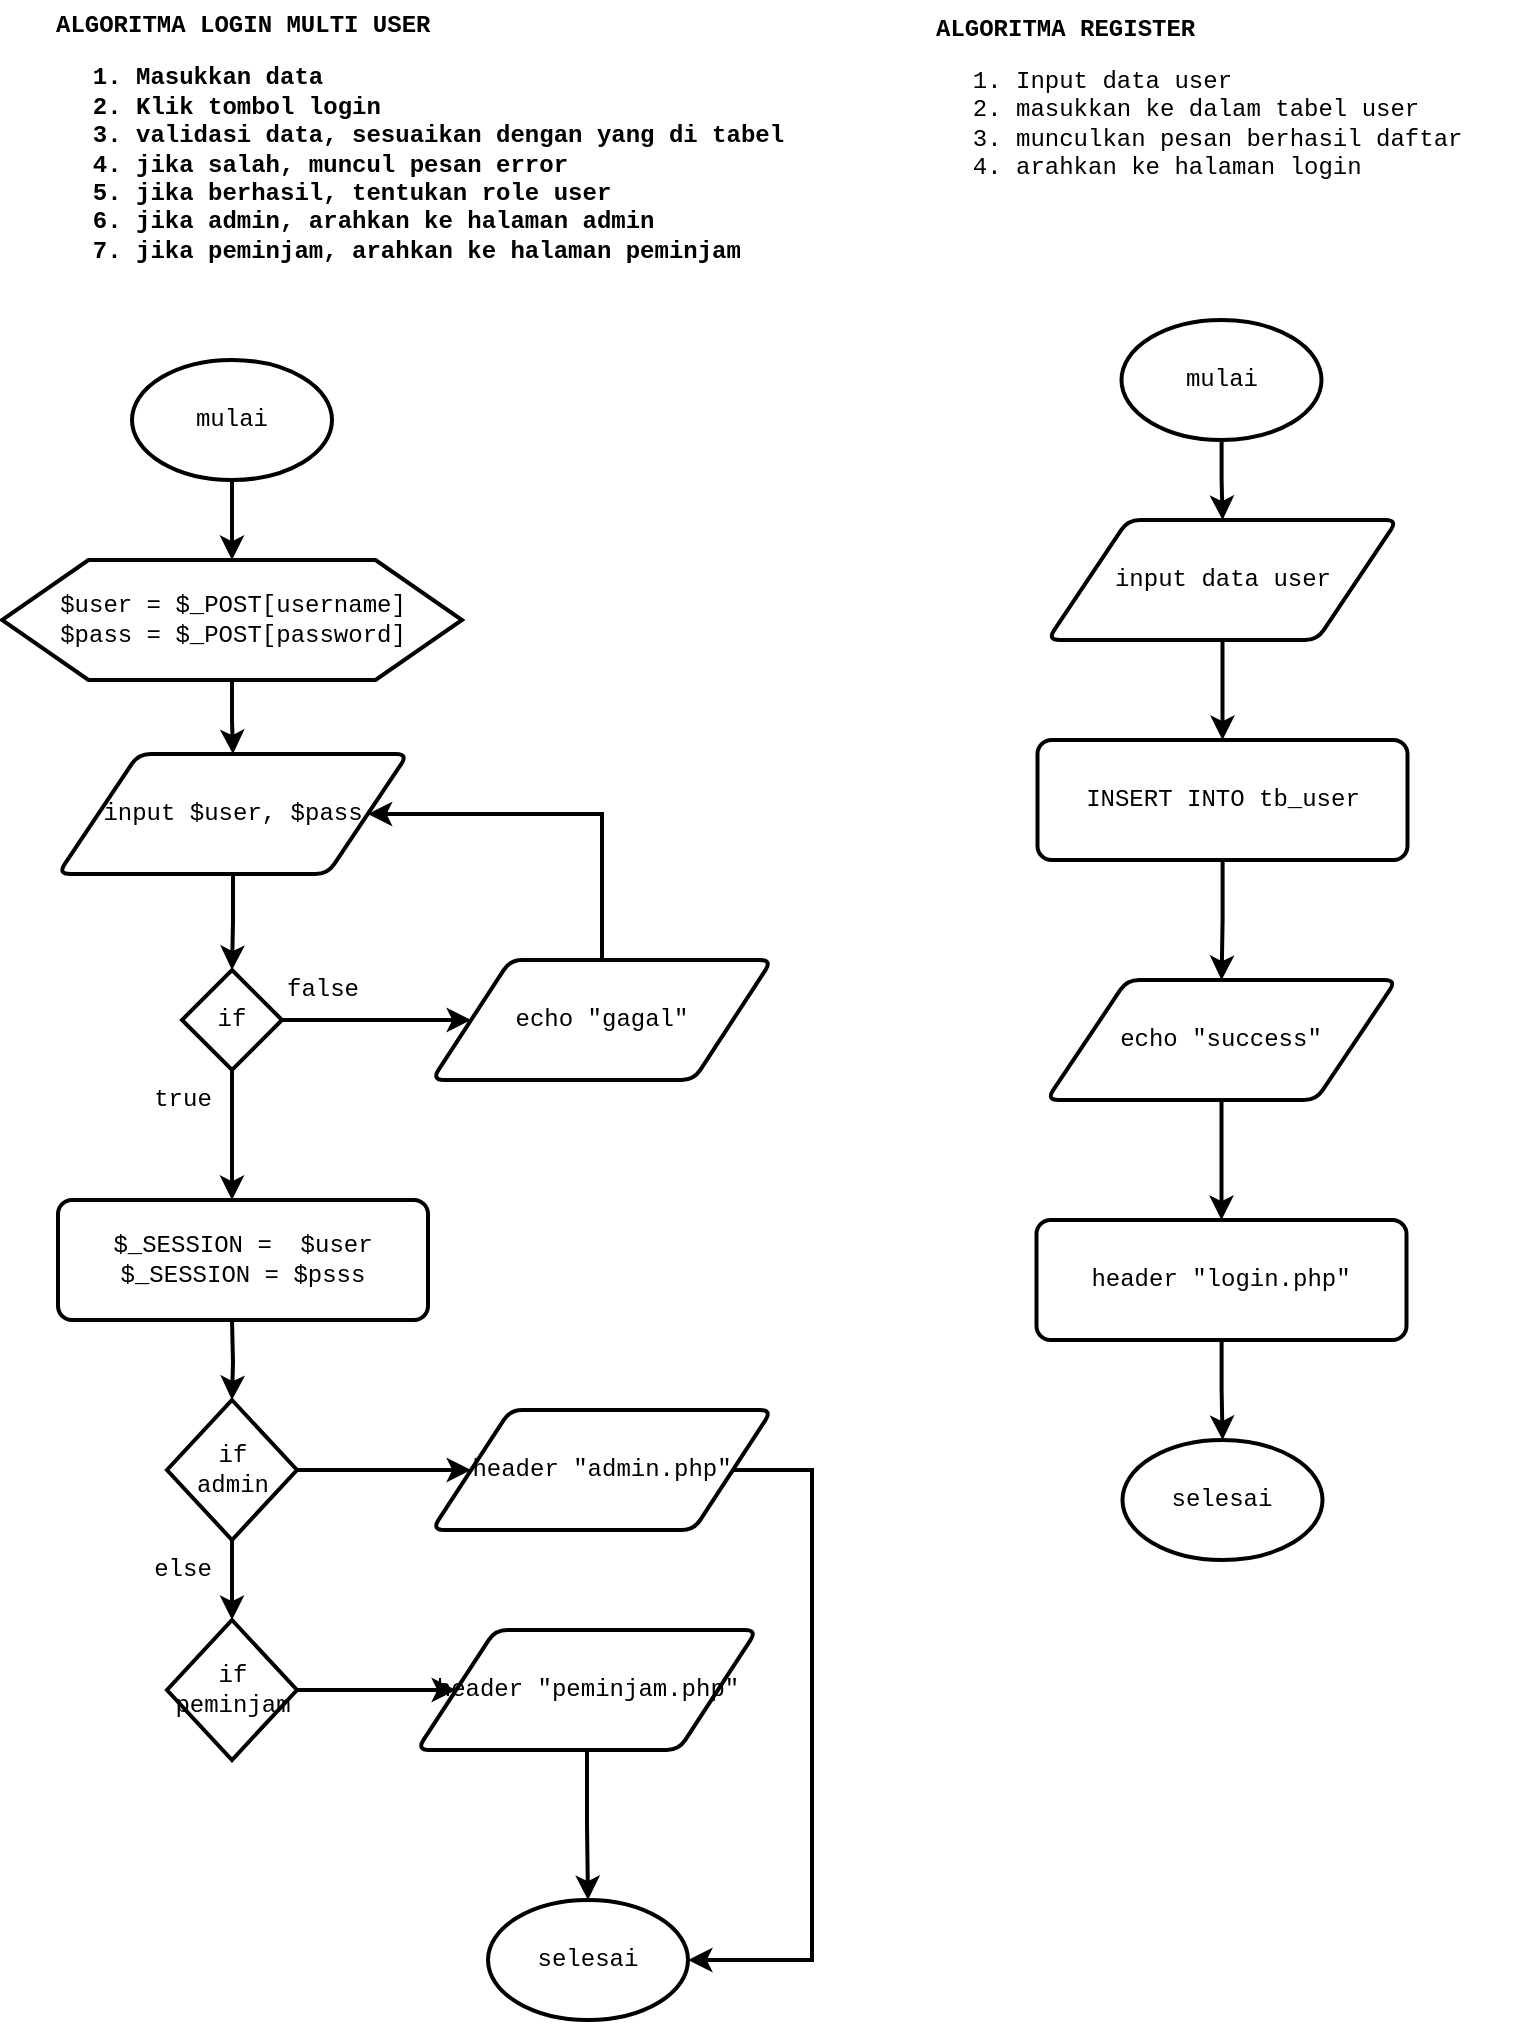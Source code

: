 <mxfile version="23.1.5" type="device" pages="3">
  <diagram name="Page-1" id="sMNunNm-jBg4uMg_KwZg">
    <mxGraphModel dx="2206" dy="1286" grid="1" gridSize="10" guides="1" tooltips="1" connect="1" arrows="1" fold="1" page="1" pageScale="1" pageWidth="850" pageHeight="1100" math="0" shadow="0">
      <root>
        <mxCell id="0" />
        <mxCell id="1" parent="0" />
        <mxCell id="quTq8a_Gi1190Ih975qf-15" style="edgeStyle=orthogonalEdgeStyle;rounded=0;orthogonalLoop=1;jettySize=auto;html=1;entryX=0.5;entryY=0;entryDx=0;entryDy=0;strokeWidth=2;fontFamily=Courier New;movable=0;resizable=0;rotatable=0;deletable=0;editable=0;locked=1;connectable=0;" edge="1" parent="1" source="quTq8a_Gi1190Ih975qf-1" target="quTq8a_Gi1190Ih975qf-6">
          <mxGeometry relative="1" as="geometry" />
        </mxCell>
        <mxCell id="quTq8a_Gi1190Ih975qf-1" value="mulai" style="strokeWidth=2;html=1;shape=mxgraph.flowchart.start_1;whiteSpace=wrap;fontFamily=Courier New;movable=0;resizable=0;rotatable=0;deletable=0;editable=0;locked=1;connectable=0;" vertex="1" parent="1">
          <mxGeometry x="80" y="220" width="100" height="60" as="geometry" />
        </mxCell>
        <mxCell id="quTq8a_Gi1190Ih975qf-2" value="&lt;font&gt;&lt;b&gt;ALGORITMA LOGIN MULTI USER&lt;br&gt;&lt;ol&gt;&lt;li&gt;Masukkan data&lt;/li&gt;&lt;li&gt;Klik tombol login&lt;/li&gt;&lt;li&gt;validasi data, sesuaikan dengan yang di tabel&lt;/li&gt;&lt;li&gt;jika salah, muncul pesan error&lt;/li&gt;&lt;li&gt;jika berhasil, tentukan role user&lt;/li&gt;&lt;li&gt;jika admin, arahkan ke halaman admin&lt;/li&gt;&lt;li&gt;jika peminjam, arahkan ke halaman peminjam&lt;/li&gt;&lt;/ol&gt;&lt;/b&gt;&lt;/font&gt;" style="text;html=1;align=left;verticalAlign=middle;resizable=0;points=[];autosize=1;strokeColor=none;fillColor=none;fontFamily=Courier New;" vertex="1" parent="1">
          <mxGeometry x="40" y="40" width="390" height="150" as="geometry" />
        </mxCell>
        <mxCell id="quTq8a_Gi1190Ih975qf-4" value="&lt;b&gt;ALGORITMA REGISTER&lt;/b&gt;&lt;br&gt;&lt;ol&gt;&lt;li&gt;Input data user&lt;/li&gt;&lt;li&gt;masukkan ke dalam tabel user&lt;/li&gt;&lt;li&gt;munculkan pesan berhasil daftar&lt;/li&gt;&lt;li&gt;arahkan ke halaman login&lt;/li&gt;&lt;/ol&gt;" style="text;html=1;align=left;verticalAlign=middle;resizable=0;points=[];autosize=1;strokeColor=none;fillColor=none;fontFamily=Courier New;" vertex="1" parent="1">
          <mxGeometry x="480" y="40" width="290" height="110" as="geometry" />
        </mxCell>
        <mxCell id="quTq8a_Gi1190Ih975qf-13" value="" style="group;strokeWidth=2;fontFamily=Courier New;movable=0;resizable=0;rotatable=0;deletable=0;editable=0;locked=1;connectable=0;" vertex="1" connectable="0" parent="1">
          <mxGeometry x="15" y="320" width="230" height="60" as="geometry" />
        </mxCell>
        <mxCell id="quTq8a_Gi1190Ih975qf-6" value="" style="verticalLabelPosition=bottom;verticalAlign=top;html=1;shape=hexagon;perimeter=hexagonPerimeter2;arcSize=6;size=0.188;strokeWidth=2;fontFamily=Courier New;movable=0;resizable=0;rotatable=0;deletable=0;editable=0;locked=1;connectable=0;" vertex="1" parent="quTq8a_Gi1190Ih975qf-13">
          <mxGeometry width="230" height="60" as="geometry" />
        </mxCell>
        <mxCell id="quTq8a_Gi1190Ih975qf-7" value="$user = $_POST[username]&lt;br&gt;$pass = $_POST[password]" style="text;html=1;align=center;verticalAlign=middle;resizable=0;points=[];autosize=1;strokeColor=none;fillColor=none;strokeWidth=2;fontFamily=Courier New;movable=0;rotatable=0;deletable=0;editable=0;locked=1;connectable=0;" vertex="1" parent="quTq8a_Gi1190Ih975qf-13">
          <mxGeometry x="15" y="10" width="200" height="40" as="geometry" />
        </mxCell>
        <mxCell id="quTq8a_Gi1190Ih975qf-21" value="" style="edgeStyle=orthogonalEdgeStyle;rounded=0;orthogonalLoop=1;jettySize=auto;html=1;strokeWidth=2;fontFamily=Courier New;movable=0;resizable=0;rotatable=0;deletable=0;editable=0;locked=1;connectable=0;" edge="1" parent="1" source="quTq8a_Gi1190Ih975qf-16" target="quTq8a_Gi1190Ih975qf-20">
          <mxGeometry relative="1" as="geometry" />
        </mxCell>
        <mxCell id="quTq8a_Gi1190Ih975qf-16" value="input $user, $pass" style="shape=parallelogram;html=1;strokeWidth=2;perimeter=parallelogramPerimeter;whiteSpace=wrap;rounded=1;arcSize=12;size=0.23;fontFamily=Courier New;movable=0;resizable=0;rotatable=0;deletable=0;editable=0;locked=1;connectable=0;" vertex="1" parent="1">
          <mxGeometry x="43" y="417" width="175" height="60" as="geometry" />
        </mxCell>
        <mxCell id="quTq8a_Gi1190Ih975qf-19" style="edgeStyle=orthogonalEdgeStyle;rounded=0;orthogonalLoop=1;jettySize=auto;html=1;entryX=0.5;entryY=0;entryDx=0;entryDy=0;strokeWidth=2;fontFamily=Courier New;movable=0;resizable=0;rotatable=0;deletable=0;editable=0;locked=1;connectable=0;" edge="1" parent="1" source="quTq8a_Gi1190Ih975qf-6" target="quTq8a_Gi1190Ih975qf-16">
          <mxGeometry relative="1" as="geometry" />
        </mxCell>
        <mxCell id="quTq8a_Gi1190Ih975qf-23" value="" style="edgeStyle=orthogonalEdgeStyle;rounded=0;orthogonalLoop=1;jettySize=auto;html=1;strokeWidth=2;fontFamily=Courier New;movable=0;resizable=0;rotatable=0;deletable=0;editable=0;locked=1;connectable=0;" edge="1" parent="1" source="quTq8a_Gi1190Ih975qf-20" target="quTq8a_Gi1190Ih975qf-22">
          <mxGeometry relative="1" as="geometry" />
        </mxCell>
        <mxCell id="quTq8a_Gi1190Ih975qf-27" value="" style="edgeStyle=orthogonalEdgeStyle;rounded=0;orthogonalLoop=1;jettySize=auto;html=1;strokeWidth=2;fontFamily=Courier New;movable=0;resizable=0;rotatable=0;deletable=0;editable=0;locked=1;connectable=0;" edge="1" parent="1" source="quTq8a_Gi1190Ih975qf-20">
          <mxGeometry relative="1" as="geometry">
            <mxPoint x="130" y="640.0" as="targetPoint" />
          </mxGeometry>
        </mxCell>
        <mxCell id="quTq8a_Gi1190Ih975qf-20" value="if" style="strokeWidth=2;html=1;shape=mxgraph.flowchart.decision;whiteSpace=wrap;fontFamily=Courier New;movable=0;resizable=0;rotatable=0;deletable=0;editable=0;locked=1;connectable=0;" vertex="1" parent="1">
          <mxGeometry x="105" y="525" width="50" height="50" as="geometry" />
        </mxCell>
        <mxCell id="quTq8a_Gi1190Ih975qf-25" style="edgeStyle=orthogonalEdgeStyle;rounded=0;orthogonalLoop=1;jettySize=auto;html=1;entryX=1;entryY=0.5;entryDx=0;entryDy=0;strokeWidth=2;fontFamily=Courier New;movable=0;resizable=0;rotatable=0;deletable=0;editable=0;locked=1;connectable=0;" edge="1" parent="1" source="quTq8a_Gi1190Ih975qf-22" target="quTq8a_Gi1190Ih975qf-16">
          <mxGeometry relative="1" as="geometry">
            <mxPoint x="260" y="390" as="targetPoint" />
            <Array as="points">
              <mxPoint x="315" y="447" />
            </Array>
          </mxGeometry>
        </mxCell>
        <mxCell id="quTq8a_Gi1190Ih975qf-22" value="echo &quot;gagal&quot;" style="shape=parallelogram;html=1;strokeWidth=2;perimeter=parallelogramPerimeter;whiteSpace=wrap;rounded=1;arcSize=12;size=0.23;fontFamily=Courier New;movable=0;resizable=0;rotatable=0;deletable=0;editable=0;locked=1;connectable=0;" vertex="1" parent="1">
          <mxGeometry x="230" y="520" width="170" height="60" as="geometry" />
        </mxCell>
        <mxCell id="quTq8a_Gi1190Ih975qf-24" value="false" style="text;html=1;align=center;verticalAlign=middle;resizable=0;points=[];autosize=1;strokeColor=none;fillColor=none;strokeWidth=2;fontFamily=Courier New;movable=0;rotatable=0;deletable=0;editable=0;locked=1;connectable=0;" vertex="1" parent="1">
          <mxGeometry x="145" y="520" width="60" height="30" as="geometry" />
        </mxCell>
        <mxCell id="quTq8a_Gi1190Ih975qf-31" value="" style="edgeStyle=orthogonalEdgeStyle;rounded=0;orthogonalLoop=1;jettySize=auto;html=1;fontFamily=Courier New;strokeWidth=2;movable=0;resizable=0;rotatable=0;deletable=0;editable=0;locked=1;connectable=0;" edge="1" parent="1" target="quTq8a_Gi1190Ih975qf-29">
          <mxGeometry relative="1" as="geometry">
            <mxPoint x="130" y="700.0" as="sourcePoint" />
          </mxGeometry>
        </mxCell>
        <mxCell id="quTq8a_Gi1190Ih975qf-28" value="true" style="text;html=1;align=center;verticalAlign=middle;resizable=0;points=[];autosize=1;strokeColor=none;fillColor=none;strokeWidth=2;fontFamily=Courier New;movable=0;rotatable=0;deletable=0;editable=0;locked=1;connectable=0;" vertex="1" parent="1">
          <mxGeometry x="80" y="575" width="50" height="30" as="geometry" />
        </mxCell>
        <mxCell id="quTq8a_Gi1190Ih975qf-34" value="" style="edgeStyle=orthogonalEdgeStyle;rounded=0;orthogonalLoop=1;jettySize=auto;html=1;fontFamily=Courier New;strokeWidth=2;movable=0;resizable=0;rotatable=0;deletable=0;editable=0;locked=1;connectable=0;" edge="1" parent="1" source="quTq8a_Gi1190Ih975qf-29" target="quTq8a_Gi1190Ih975qf-33">
          <mxGeometry relative="1" as="geometry" />
        </mxCell>
        <mxCell id="quTq8a_Gi1190Ih975qf-37" value="" style="edgeStyle=orthogonalEdgeStyle;rounded=0;orthogonalLoop=1;jettySize=auto;html=1;fontFamily=Courier New;strokeWidth=2;movable=0;resizable=0;rotatable=0;deletable=0;editable=0;locked=1;connectable=0;" edge="1" parent="1" source="quTq8a_Gi1190Ih975qf-29" target="quTq8a_Gi1190Ih975qf-35">
          <mxGeometry relative="1" as="geometry" />
        </mxCell>
        <mxCell id="quTq8a_Gi1190Ih975qf-29" value="if&lt;br&gt;admin" style="strokeWidth=2;html=1;shape=mxgraph.flowchart.decision;whiteSpace=wrap;fontFamily=Courier New;movable=0;resizable=0;rotatable=0;deletable=0;editable=0;locked=1;connectable=0;" vertex="1" parent="1">
          <mxGeometry x="97.5" y="740" width="65" height="70" as="geometry" />
        </mxCell>
        <mxCell id="quTq8a_Gi1190Ih975qf-38" value="" style="edgeStyle=orthogonalEdgeStyle;rounded=0;orthogonalLoop=1;jettySize=auto;html=1;fontFamily=Courier New;strokeWidth=2;movable=0;resizable=0;rotatable=0;deletable=0;editable=0;locked=1;connectable=0;" edge="1" parent="1" source="quTq8a_Gi1190Ih975qf-33" target="quTq8a_Gi1190Ih975qf-36">
          <mxGeometry relative="1" as="geometry" />
        </mxCell>
        <mxCell id="quTq8a_Gi1190Ih975qf-33" value="if&lt;br&gt;peminjam" style="strokeWidth=2;html=1;shape=mxgraph.flowchart.decision;whiteSpace=wrap;fontFamily=Courier New;movable=0;resizable=0;rotatable=0;deletable=0;editable=0;locked=1;connectable=0;" vertex="1" parent="1">
          <mxGeometry x="97.5" y="850" width="65" height="70" as="geometry" />
        </mxCell>
        <mxCell id="quTq8a_Gi1190Ih975qf-35" value="header &quot;admin.php&quot;" style="shape=parallelogram;html=1;strokeWidth=2;perimeter=parallelogramPerimeter;whiteSpace=wrap;rounded=1;arcSize=12;size=0.23;fontFamily=Courier New;movable=0;resizable=0;rotatable=0;deletable=0;editable=0;locked=1;connectable=0;" vertex="1" parent="1">
          <mxGeometry x="230" y="745" width="170" height="60" as="geometry" />
        </mxCell>
        <mxCell id="quTq8a_Gi1190Ih975qf-40" value="" style="edgeStyle=orthogonalEdgeStyle;rounded=0;orthogonalLoop=1;jettySize=auto;html=1;fontFamily=Courier New;strokeWidth=2;movable=0;resizable=0;rotatable=0;deletable=0;editable=0;locked=1;connectable=0;" edge="1" parent="1" source="quTq8a_Gi1190Ih975qf-36" target="quTq8a_Gi1190Ih975qf-39">
          <mxGeometry relative="1" as="geometry" />
        </mxCell>
        <mxCell id="quTq8a_Gi1190Ih975qf-36" value="header &quot;peminjam.php&quot;" style="shape=parallelogram;html=1;strokeWidth=2;perimeter=parallelogramPerimeter;whiteSpace=wrap;rounded=1;arcSize=12;size=0.23;fontFamily=Courier New;movable=0;resizable=0;rotatable=0;deletable=0;editable=0;locked=1;connectable=0;" vertex="1" parent="1">
          <mxGeometry x="222.5" y="855" width="170" height="60" as="geometry" />
        </mxCell>
        <mxCell id="quTq8a_Gi1190Ih975qf-39" value="selesai" style="strokeWidth=2;html=1;shape=mxgraph.flowchart.start_1;whiteSpace=wrap;fontFamily=Courier New;movable=0;resizable=0;rotatable=0;deletable=0;editable=0;locked=1;connectable=0;" vertex="1" parent="1">
          <mxGeometry x="258" y="990" width="100" height="60" as="geometry" />
        </mxCell>
        <mxCell id="quTq8a_Gi1190Ih975qf-41" style="edgeStyle=orthogonalEdgeStyle;rounded=0;orthogonalLoop=1;jettySize=auto;html=1;entryX=1;entryY=0.5;entryDx=0;entryDy=0;entryPerimeter=0;fontFamily=Courier New;strokeWidth=2;movable=0;resizable=0;rotatable=0;deletable=0;editable=0;locked=1;connectable=0;" edge="1" parent="1" source="quTq8a_Gi1190Ih975qf-35" target="quTq8a_Gi1190Ih975qf-39">
          <mxGeometry relative="1" as="geometry">
            <Array as="points">
              <mxPoint x="420" y="775" />
              <mxPoint x="420" y="1020" />
            </Array>
          </mxGeometry>
        </mxCell>
        <mxCell id="quTq8a_Gi1190Ih975qf-42" value="else" style="text;html=1;align=center;verticalAlign=middle;resizable=0;points=[];autosize=1;strokeColor=none;fillColor=none;strokeWidth=2;fontFamily=Courier New;movable=0;rotatable=0;deletable=0;editable=0;locked=1;connectable=0;" vertex="1" parent="1">
          <mxGeometry x="80" y="810" width="50" height="30" as="geometry" />
        </mxCell>
        <mxCell id="quTq8a_Gi1190Ih975qf-45" value="" style="edgeStyle=orthogonalEdgeStyle;rounded=0;orthogonalLoop=1;jettySize=auto;html=1;fontFamily=Courier New;strokeWidth=2;movable=0;resizable=0;rotatable=0;deletable=0;editable=0;locked=1;connectable=0;" edge="1" parent="1" source="quTq8a_Gi1190Ih975qf-43" target="quTq8a_Gi1190Ih975qf-44">
          <mxGeometry relative="1" as="geometry" />
        </mxCell>
        <mxCell id="quTq8a_Gi1190Ih975qf-43" value="mulai" style="strokeWidth=2;html=1;shape=mxgraph.flowchart.start_1;whiteSpace=wrap;fontFamily=Courier New;movable=0;resizable=0;rotatable=0;deletable=0;editable=0;locked=1;connectable=0;" vertex="1" parent="1">
          <mxGeometry x="574.75" y="200" width="100" height="60" as="geometry" />
        </mxCell>
        <mxCell id="quTq8a_Gi1190Ih975qf-48" value="" style="edgeStyle=orthogonalEdgeStyle;rounded=0;orthogonalLoop=1;jettySize=auto;html=1;fontFamily=Courier New;strokeWidth=2;movable=0;resizable=0;rotatable=0;deletable=0;editable=0;locked=1;connectable=0;" edge="1" parent="1" source="quTq8a_Gi1190Ih975qf-44" target="quTq8a_Gi1190Ih975qf-47">
          <mxGeometry relative="1" as="geometry" />
        </mxCell>
        <mxCell id="quTq8a_Gi1190Ih975qf-44" value="input data user" style="shape=parallelogram;html=1;strokeWidth=2;perimeter=parallelogramPerimeter;whiteSpace=wrap;rounded=1;arcSize=12;size=0.23;fontFamily=Courier New;movable=0;resizable=0;rotatable=0;deletable=0;editable=0;locked=1;connectable=0;" vertex="1" parent="1">
          <mxGeometry x="537.75" y="300" width="175" height="60" as="geometry" />
        </mxCell>
        <mxCell id="quTq8a_Gi1190Ih975qf-46" value="$_SESSION =&amp;nbsp; $user&lt;br&gt;$_SESSION = $psss" style="rounded=1;whiteSpace=wrap;html=1;absoluteArcSize=1;arcSize=14;strokeWidth=2;fontFamily=Courier New;movable=0;resizable=0;rotatable=0;deletable=0;editable=0;locked=1;connectable=0;" vertex="1" parent="1">
          <mxGeometry x="43" y="640" width="185" height="60" as="geometry" />
        </mxCell>
        <mxCell id="quTq8a_Gi1190Ih975qf-50" value="" style="edgeStyle=orthogonalEdgeStyle;rounded=0;orthogonalLoop=1;jettySize=auto;html=1;fontFamily=Courier New;strokeWidth=2;movable=0;resizable=0;rotatable=0;deletable=0;editable=0;locked=1;connectable=0;" edge="1" parent="1" source="quTq8a_Gi1190Ih975qf-47" target="quTq8a_Gi1190Ih975qf-49">
          <mxGeometry relative="1" as="geometry" />
        </mxCell>
        <mxCell id="quTq8a_Gi1190Ih975qf-47" value="INSERT INTO tb_user" style="rounded=1;whiteSpace=wrap;html=1;absoluteArcSize=1;arcSize=14;strokeWidth=2;fontFamily=Courier New;movable=0;resizable=0;rotatable=0;deletable=0;editable=0;locked=1;connectable=0;" vertex="1" parent="1">
          <mxGeometry x="532.75" y="410" width="185" height="60" as="geometry" />
        </mxCell>
        <mxCell id="quTq8a_Gi1190Ih975qf-52" value="" style="edgeStyle=orthogonalEdgeStyle;rounded=0;orthogonalLoop=1;jettySize=auto;html=1;fontFamily=Courier New;strokeWidth=2;movable=0;resizable=0;rotatable=0;deletable=0;editable=0;locked=1;connectable=0;" edge="1" parent="1" source="quTq8a_Gi1190Ih975qf-49" target="quTq8a_Gi1190Ih975qf-51">
          <mxGeometry relative="1" as="geometry" />
        </mxCell>
        <mxCell id="quTq8a_Gi1190Ih975qf-49" value="echo &quot;success&quot;" style="shape=parallelogram;html=1;strokeWidth=2;perimeter=parallelogramPerimeter;whiteSpace=wrap;rounded=1;arcSize=12;size=0.23;fontFamily=Courier New;movable=0;resizable=0;rotatable=0;deletable=0;editable=0;locked=1;connectable=0;" vertex="1" parent="1">
          <mxGeometry x="537.25" y="530" width="175" height="60" as="geometry" />
        </mxCell>
        <mxCell id="quTq8a_Gi1190Ih975qf-54" value="" style="edgeStyle=orthogonalEdgeStyle;rounded=0;orthogonalLoop=1;jettySize=auto;html=1;fontFamily=Courier New;strokeWidth=2;movable=0;resizable=0;rotatable=0;deletable=0;editable=0;locked=1;connectable=0;" edge="1" parent="1" source="quTq8a_Gi1190Ih975qf-51" target="quTq8a_Gi1190Ih975qf-53">
          <mxGeometry relative="1" as="geometry" />
        </mxCell>
        <mxCell id="quTq8a_Gi1190Ih975qf-51" value="header &quot;login.php&quot;" style="rounded=1;whiteSpace=wrap;html=1;absoluteArcSize=1;arcSize=14;strokeWidth=2;fontFamily=Courier New;movable=0;resizable=0;rotatable=0;deletable=0;editable=0;locked=1;connectable=0;" vertex="1" parent="1">
          <mxGeometry x="532.25" y="650" width="185" height="60" as="geometry" />
        </mxCell>
        <mxCell id="quTq8a_Gi1190Ih975qf-53" value="selesai" style="strokeWidth=2;html=1;shape=mxgraph.flowchart.start_1;whiteSpace=wrap;fontFamily=Courier New;movable=0;resizable=0;rotatable=0;deletable=0;editable=0;locked=1;connectable=0;" vertex="1" parent="1">
          <mxGeometry x="575.25" y="760" width="100" height="60" as="geometry" />
        </mxCell>
      </root>
    </mxGraphModel>
  </diagram>
  <diagram id="mgVT9TEqOwrYbadON0Vy" name="Page-2">
    <mxGraphModel dx="1793" dy="1045" grid="1" gridSize="10" guides="1" tooltips="1" connect="1" arrows="1" fold="1" page="1" pageScale="1" pageWidth="850" pageHeight="1100" math="0" shadow="0">
      <root>
        <mxCell id="0" />
        <mxCell id="1" parent="0" />
        <mxCell id="ImQWRiZTNNXR9eItkwav-1" value="&lt;font face=&quot;Courier New&quot;&gt;&lt;b&gt;ALGORITMA TAMBAH DATA BUKU&lt;br&gt;&lt;ol&gt;&lt;li&gt;Input data buku&lt;/li&gt;&lt;li&gt;Klik tombol &quot;Tambahkan&quot;]&lt;/li&gt;&lt;li&gt;Masukkan ke dalam database&lt;/li&gt;&lt;li&gt;Arahkan ke halaman Data Buku&lt;/li&gt;&lt;/ol&gt;&lt;/b&gt;&lt;/font&gt;" style="text;html=1;align=left;verticalAlign=middle;resizable=0;points=[];autosize=1;strokeColor=none;fillColor=none;" vertex="1" parent="1">
          <mxGeometry x="40" y="40" width="270" height="110" as="geometry" />
        </mxCell>
        <mxCell id="TUqFU_cj6aq2Z9-30mN3-1" value="" style="edgeStyle=orthogonalEdgeStyle;rounded=0;orthogonalLoop=1;jettySize=auto;html=1;fontFamily=Courier New;strokeWidth=2;movable=1;resizable=1;rotatable=1;deletable=1;editable=1;locked=0;connectable=1;" edge="1" parent="1" source="TUqFU_cj6aq2Z9-30mN3-2" target="TUqFU_cj6aq2Z9-30mN3-4">
          <mxGeometry relative="1" as="geometry" />
        </mxCell>
        <mxCell id="TUqFU_cj6aq2Z9-30mN3-2" value="mulai" style="strokeWidth=2;html=1;shape=mxgraph.flowchart.start_1;whiteSpace=wrap;fontFamily=Courier New;movable=1;resizable=1;rotatable=1;deletable=1;editable=1;locked=0;connectable=1;" vertex="1" parent="1">
          <mxGeometry x="92.5" y="160" width="100" height="60" as="geometry" />
        </mxCell>
        <mxCell id="TUqFU_cj6aq2Z9-30mN3-3" value="" style="edgeStyle=orthogonalEdgeStyle;rounded=0;orthogonalLoop=1;jettySize=auto;html=1;fontFamily=Courier New;strokeWidth=2;movable=1;resizable=1;rotatable=1;deletable=1;editable=1;locked=0;connectable=1;" edge="1" parent="1" source="TUqFU_cj6aq2Z9-30mN3-4" target="TUqFU_cj6aq2Z9-30mN3-6">
          <mxGeometry relative="1" as="geometry" />
        </mxCell>
        <mxCell id="TUqFU_cj6aq2Z9-30mN3-4" value="input data buku" style="shape=parallelogram;html=1;strokeWidth=2;perimeter=parallelogramPerimeter;whiteSpace=wrap;rounded=1;arcSize=12;size=0.23;fontFamily=Courier New;movable=1;resizable=1;rotatable=1;deletable=1;editable=1;locked=0;connectable=1;" vertex="1" parent="1">
          <mxGeometry x="55.5" y="260" width="175" height="60" as="geometry" />
        </mxCell>
        <mxCell id="TUqFU_cj6aq2Z9-30mN3-21" value="nav data-buku.php" style="shape=parallelogram;html=1;strokeWidth=2;perimeter=parallelogramPerimeter;whiteSpace=wrap;rounded=1;arcSize=12;size=0.23;fontFamily=Courier New;movable=1;resizable=1;rotatable=1;deletable=1;editable=1;locked=0;connectable=1;" vertex="1" parent="1">
          <mxGeometry x="381.25" y="260" width="187.5" height="60" as="geometry" />
        </mxCell>
        <mxCell id="TUqFU_cj6aq2Z9-30mN3-5" value="" style="edgeStyle=orthogonalEdgeStyle;rounded=0;orthogonalLoop=1;jettySize=auto;html=1;fontFamily=Courier New;strokeWidth=2;movable=1;resizable=1;rotatable=1;deletable=1;editable=1;locked=0;connectable=1;" edge="1" parent="1" source="TUqFU_cj6aq2Z9-30mN3-6">
          <mxGeometry relative="1" as="geometry">
            <mxPoint x="142.5" y="490" as="targetPoint" />
          </mxGeometry>
        </mxCell>
        <mxCell id="TUqFU_cj6aq2Z9-30mN3-6" value="INSERT INTO tb_buku" style="rounded=1;whiteSpace=wrap;html=1;absoluteArcSize=1;arcSize=14;strokeWidth=2;fontFamily=Courier New;movable=1;resizable=1;rotatable=1;deletable=1;editable=1;locked=0;connectable=1;" vertex="1" parent="1">
          <mxGeometry x="50.5" y="370" width="185" height="60" as="geometry" />
        </mxCell>
        <mxCell id="TUqFU_cj6aq2Z9-30mN3-9" value="" style="edgeStyle=orthogonalEdgeStyle;rounded=0;orthogonalLoop=1;jettySize=auto;html=1;fontFamily=Courier New;strokeWidth=2;movable=1;resizable=1;rotatable=1;deletable=1;editable=1;locked=0;connectable=1;" edge="1" parent="1" source="TUqFU_cj6aq2Z9-30mN3-10" target="TUqFU_cj6aq2Z9-30mN3-11">
          <mxGeometry relative="1" as="geometry" />
        </mxCell>
        <mxCell id="TUqFU_cj6aq2Z9-30mN3-10" value="header &quot;data-buku.php&quot;" style="rounded=1;whiteSpace=wrap;html=1;absoluteArcSize=1;arcSize=14;strokeWidth=2;fontFamily=Courier New;movable=1;resizable=1;rotatable=1;deletable=1;editable=1;locked=0;connectable=1;" vertex="1" parent="1">
          <mxGeometry x="50.5" y="490" width="185" height="60" as="geometry" />
        </mxCell>
        <mxCell id="TUqFU_cj6aq2Z9-30mN3-11" value="selesai" style="strokeWidth=2;html=1;shape=mxgraph.flowchart.start_1;whiteSpace=wrap;fontFamily=Courier New;movable=1;resizable=1;rotatable=1;deletable=1;editable=1;locked=0;connectable=1;" vertex="1" parent="1">
          <mxGeometry x="93.5" y="600" width="100" height="60" as="geometry" />
        </mxCell>
        <mxCell id="TUqFU_cj6aq2Z9-30mN3-14" value="&lt;font face=&quot;Courier New&quot;&gt;&lt;b&gt;ALGORITMA&amp;nbsp;TAMPIL DATA BUKU&lt;br&gt;&lt;ol&gt;&lt;li&gt;Klik tombol &quot;Lihat Buku&quot;&lt;/li&gt;&lt;li&gt;Arahkan ke halaman data buku&lt;/li&gt;&lt;li&gt;Pilih tabel buku dengan sql&lt;/li&gt;&lt;li&gt;Tampilkan data buku sesuai dengan yang ada di tabel&lt;/li&gt;&lt;/ol&gt;&lt;/b&gt;&lt;/font&gt;" style="text;html=1;align=left;verticalAlign=middle;resizable=0;points=[];autosize=1;strokeColor=none;fillColor=none;" vertex="1" parent="1">
          <mxGeometry x="410" y="40" width="430" height="110" as="geometry" />
        </mxCell>
        <mxCell id="TUqFU_cj6aq2Z9-30mN3-18" value="" style="edgeStyle=orthogonalEdgeStyle;rounded=0;orthogonalLoop=1;jettySize=auto;html=1;" edge="1" parent="1" source="TUqFU_cj6aq2Z9-30mN3-15">
          <mxGeometry relative="1" as="geometry">
            <mxPoint x="475" y="260" as="targetPoint" />
          </mxGeometry>
        </mxCell>
        <mxCell id="TUqFU_cj6aq2Z9-30mN3-15" value="mulai" style="strokeWidth=2;html=1;shape=mxgraph.flowchart.start_1;whiteSpace=wrap;fontFamily=Courier New;movable=1;resizable=1;rotatable=1;deletable=1;editable=1;locked=0;connectable=1;" vertex="1" parent="1">
          <mxGeometry x="425" y="160" width="100" height="60" as="geometry" />
        </mxCell>
        <mxCell id="TUqFU_cj6aq2Z9-30mN3-20" value="" style="edgeStyle=orthogonalEdgeStyle;rounded=0;orthogonalLoop=1;jettySize=auto;html=1;" edge="1" parent="1" target="TUqFU_cj6aq2Z9-30mN3-19">
          <mxGeometry relative="1" as="geometry">
            <mxPoint x="475" y="320" as="sourcePoint" />
          </mxGeometry>
        </mxCell>
        <mxCell id="TUqFU_cj6aq2Z9-30mN3-24" value="" style="edgeStyle=orthogonalEdgeStyle;rounded=0;orthogonalLoop=1;jettySize=auto;html=1;" edge="1" parent="1" source="TUqFU_cj6aq2Z9-30mN3-19" target="TUqFU_cj6aq2Z9-30mN3-23">
          <mxGeometry relative="1" as="geometry" />
        </mxCell>
        <mxCell id="TUqFU_cj6aq2Z9-30mN3-19" value="header &quot;data-buku.php&quot;" style="rounded=1;whiteSpace=wrap;html=1;absoluteArcSize=1;arcSize=14;strokeWidth=2;fontFamily=Courier New;movable=1;resizable=1;rotatable=1;deletable=1;editable=1;locked=0;connectable=1;" vertex="1" parent="1">
          <mxGeometry x="382.5" y="360" width="185" height="60" as="geometry" />
        </mxCell>
        <mxCell id="TUqFU_cj6aq2Z9-30mN3-26" value="" style="edgeStyle=orthogonalEdgeStyle;rounded=0;orthogonalLoop=1;jettySize=auto;html=1;" edge="1" parent="1" source="TUqFU_cj6aq2Z9-30mN3-23" target="TUqFU_cj6aq2Z9-30mN3-25">
          <mxGeometry relative="1" as="geometry" />
        </mxCell>
        <mxCell id="TUqFU_cj6aq2Z9-30mN3-23" value="SELECT * FROM tb_buku" style="rounded=1;whiteSpace=wrap;html=1;absoluteArcSize=1;arcSize=14;strokeWidth=2;fontFamily=Courier New;movable=1;resizable=1;rotatable=1;deletable=1;editable=1;locked=0;connectable=1;" vertex="1" parent="1">
          <mxGeometry x="382.75" y="470" width="185" height="60" as="geometry" />
        </mxCell>
        <mxCell id="TUqFU_cj6aq2Z9-30mN3-28" value="" style="edgeStyle=orthogonalEdgeStyle;rounded=0;orthogonalLoop=1;jettySize=auto;html=1;" edge="1" parent="1" source="TUqFU_cj6aq2Z9-30mN3-25" target="TUqFU_cj6aq2Z9-30mN3-27">
          <mxGeometry relative="1" as="geometry" />
        </mxCell>
        <mxCell id="TUqFU_cj6aq2Z9-30mN3-25" value="tampilkan semua data &lt;br&gt;buku yang ada di tabel" style="shape=parallelogram;html=1;strokeWidth=2;perimeter=parallelogramPerimeter;whiteSpace=wrap;rounded=1;arcSize=12;size=0.23;fontFamily=Courier New;movable=1;resizable=1;rotatable=1;deletable=1;editable=1;locked=0;connectable=1;" vertex="1" parent="1">
          <mxGeometry x="355.25" y="570" width="240" height="60" as="geometry" />
        </mxCell>
        <mxCell id="TUqFU_cj6aq2Z9-30mN3-27" value="selesai" style="strokeWidth=2;html=1;shape=mxgraph.flowchart.start_1;whiteSpace=wrap;fontFamily=Courier New;movable=1;resizable=1;rotatable=1;deletable=1;editable=1;locked=0;connectable=1;" vertex="1" parent="1">
          <mxGeometry x="425.25" y="670" width="100" height="60" as="geometry" />
        </mxCell>
      </root>
    </mxGraphModel>
  </diagram>
  <diagram id="EEwnJN2-n6SYohXzDMbQ" name="ALL">
    <mxGraphModel dx="1793" dy="1045" grid="1" gridSize="10" guides="1" tooltips="1" connect="1" arrows="1" fold="1" page="1" pageScale="1" pageWidth="850" pageHeight="1100" math="0" shadow="0">
      <root>
        <mxCell id="0" />
        <mxCell id="1" parent="0" />
        <mxCell id="JIj9-xhbvpHrjCYdlLnH-1" style="edgeStyle=orthogonalEdgeStyle;rounded=0;orthogonalLoop=1;jettySize=auto;html=1;entryX=0.5;entryY=0;entryDx=0;entryDy=0;strokeWidth=2;fontFamily=Courier New;movable=1;resizable=1;rotatable=1;deletable=1;editable=1;locked=0;connectable=1;" edge="1" parent="1" source="JIj9-xhbvpHrjCYdlLnH-2" target="JIj9-xhbvpHrjCYdlLnH-6">
          <mxGeometry relative="1" as="geometry" />
        </mxCell>
        <mxCell id="JIj9-xhbvpHrjCYdlLnH-2" value="mulai" style="strokeWidth=2;html=1;shape=mxgraph.flowchart.start_1;whiteSpace=wrap;fontFamily=Courier New;movable=1;resizable=1;rotatable=1;deletable=1;editable=1;locked=0;connectable=1;" vertex="1" parent="1">
          <mxGeometry x="105" y="150" width="100" height="60" as="geometry" />
        </mxCell>
        <mxCell id="JIj9-xhbvpHrjCYdlLnH-3" value="&lt;font&gt;&lt;b&gt;ALGORITMA&amp;nbsp;&lt;br&gt;&lt;/b&gt;&lt;b&gt;&lt;ol&gt;&lt;li&gt;&lt;font&gt;&lt;span style=&quot;font-weight: bold; background-color: initial;&quot;&gt;Masukkan data&lt;/span&gt;&lt;/font&gt;&lt;/li&gt;&lt;li&gt;Klik tombol login&lt;/li&gt;&lt;li&gt;validasi data, sesuaikan dengan yang di tabel&lt;/li&gt;&lt;li&gt;jika salah, muncul pesan error&lt;/li&gt;&lt;li&gt;jika berhasil, tentukan role user&lt;/li&gt;&lt;li&gt;jika admin, arahkan ke halaman admin&lt;/li&gt;&lt;li&gt;jika peminjam, arahkan ke halaman peminjam&lt;/li&gt;&lt;/ol&gt;&lt;/b&gt;&lt;/font&gt;" style="text;html=1;align=left;verticalAlign=middle;resizable=1;points=[];autosize=1;strokeColor=none;fillColor=none;fontFamily=Courier New;movable=1;rotatable=1;deletable=1;editable=1;locked=0;connectable=1;strokeWidth=2;" vertex="1" parent="1">
          <mxGeometry x="283" y="190" width="390" height="150" as="geometry" />
        </mxCell>
        <mxCell id="JIj9-xhbvpHrjCYdlLnH-4" value="&lt;b&gt;ALGORITMA&lt;/b&gt;&lt;br&gt;&lt;ol&gt;&lt;li&gt;Input data user&lt;/li&gt;&lt;li&gt;Pilih role user (admin, peminjam)&lt;/li&gt;&lt;li&gt;Klik tombol &quot;registrasi&quot;&lt;/li&gt;&lt;li&gt;Proses variabel dimasukkan ke dalam tabel user&lt;/li&gt;&lt;li&gt;munculkan pesan berhasil daftar&lt;/li&gt;&lt;li&gt;arahkan ke halaman login&lt;/li&gt;&lt;/ol&gt;" style="text;html=1;align=left;verticalAlign=middle;resizable=1;points=[];autosize=1;strokeColor=none;fillColor=none;fontFamily=Courier New;movable=1;rotatable=1;deletable=1;editable=1;locked=0;connectable=1;strokeWidth=2;" vertex="1" parent="1">
          <mxGeometry x="1160" y="150" width="390" height="140" as="geometry" />
        </mxCell>
        <mxCell id="JIj9-xhbvpHrjCYdlLnH-47" value="&lt;b&gt;PSEUDOCODE&lt;br&gt;&lt;br&gt;//deklarasi&lt;br&gt;$user = $_POST[nama_lengkap} : varchar (255)&lt;br&gt;&lt;/b&gt;&lt;b style=&quot;border-color: var(--border-color);&quot;&gt;$username= $_POST[username} : varchar (255)&lt;/b&gt;&lt;b&gt;&lt;br&gt;&lt;/b&gt;&lt;b style=&quot;border-color: var(--border-color);&quot;&gt;$pass = $_POST[password} : varchar (255)&lt;br&gt;&lt;/b&gt;&lt;b&gt;$email = $_POST[email] : varchar (255)&lt;br&gt;$dom = $_POST[domisili] : varchar (255)&lt;br&gt;#level = $_POST[role] : ENUM (&#39;Administrator&#39;, &#39;Peminjam&#39;)&lt;br&gt;tb_user = tabel user&lt;br&gt;&lt;br&gt;//proses&lt;br&gt;INPUT $user, $username, $pass, $email, $dom, $level;&lt;br&gt;INSERT INTO tb_user;&lt;br&gt;&lt;br&gt;WRITE &quot;SUCCESS&quot;;&lt;br&gt;&lt;br&gt;header &quot;login.php&quot;;&lt;br&gt;&lt;br&gt;&lt;/b&gt;" style="text;html=1;align=left;verticalAlign=middle;resizable=1;points=[];autosize=1;strokeColor=none;fillColor=none;fontFamily=Courier New;movable=1;rotatable=1;deletable=1;editable=1;locked=0;connectable=1;strokeWidth=2;" vertex="1" parent="1">
          <mxGeometry x="1160" y="310" width="440" height="290" as="geometry" />
        </mxCell>
        <mxCell id="JIj9-xhbvpHrjCYdlLnH-5" value="" style="group;strokeWidth=2;fontFamily=Courier New;movable=1;resizable=1;rotatable=1;deletable=1;editable=1;locked=0;connectable=1;" vertex="1" connectable="0" parent="1">
          <mxGeometry x="40" y="250" width="230" height="60" as="geometry" />
        </mxCell>
        <mxCell id="JIj9-xhbvpHrjCYdlLnH-6" value="" style="verticalLabelPosition=bottom;verticalAlign=top;html=1;shape=hexagon;perimeter=hexagonPerimeter2;arcSize=6;size=0.188;strokeWidth=2;fontFamily=Courier New;movable=1;resizable=1;rotatable=1;deletable=1;editable=1;locked=0;connectable=1;" vertex="1" parent="JIj9-xhbvpHrjCYdlLnH-5">
          <mxGeometry width="230" height="60" as="geometry" />
        </mxCell>
        <mxCell id="JIj9-xhbvpHrjCYdlLnH-7" value="$user = $_POST[username]&lt;br&gt;$pass = $_POST[password]&lt;br&gt;$level =$_POST[role]" style="text;html=1;align=center;verticalAlign=middle;resizable=1;points=[];autosize=1;strokeColor=none;fillColor=none;strokeWidth=2;fontFamily=Courier New;movable=1;rotatable=1;deletable=1;editable=1;locked=0;connectable=1;" vertex="1" parent="JIj9-xhbvpHrjCYdlLnH-5">
          <mxGeometry x="15" width="200" height="60" as="geometry" />
        </mxCell>
        <mxCell id="JIj9-xhbvpHrjCYdlLnH-8" value="" style="edgeStyle=orthogonalEdgeStyle;rounded=0;orthogonalLoop=1;jettySize=auto;html=1;strokeWidth=2;fontFamily=Courier New;movable=1;resizable=1;rotatable=1;deletable=1;editable=1;locked=0;connectable=1;" edge="1" parent="1" source="JIj9-xhbvpHrjCYdlLnH-9" target="JIj9-xhbvpHrjCYdlLnH-13">
          <mxGeometry relative="1" as="geometry" />
        </mxCell>
        <mxCell id="JIj9-xhbvpHrjCYdlLnH-9" value="input $user, $pass" style="shape=parallelogram;html=1;strokeWidth=2;perimeter=parallelogramPerimeter;whiteSpace=wrap;rounded=1;arcSize=12;size=0.23;fontFamily=Courier New;movable=1;resizable=1;rotatable=1;deletable=1;editable=1;locked=0;connectable=1;" vertex="1" parent="1">
          <mxGeometry x="58.5" y="350" width="193" height="60" as="geometry" />
        </mxCell>
        <mxCell id="JIj9-xhbvpHrjCYdlLnH-10" style="edgeStyle=orthogonalEdgeStyle;rounded=0;orthogonalLoop=1;jettySize=auto;html=1;entryX=0.5;entryY=0;entryDx=0;entryDy=0;strokeWidth=2;fontFamily=Courier New;movable=1;resizable=1;rotatable=1;deletable=1;editable=1;locked=0;connectable=1;" edge="1" parent="1" source="JIj9-xhbvpHrjCYdlLnH-6" target="JIj9-xhbvpHrjCYdlLnH-9">
          <mxGeometry relative="1" as="geometry" />
        </mxCell>
        <mxCell id="JIj9-xhbvpHrjCYdlLnH-11" value="" style="edgeStyle=orthogonalEdgeStyle;rounded=0;orthogonalLoop=1;jettySize=auto;html=1;strokeWidth=2;fontFamily=Courier New;movable=1;resizable=1;rotatable=1;deletable=1;editable=1;locked=0;connectable=1;" edge="1" parent="1" source="JIj9-xhbvpHrjCYdlLnH-13" target="JIj9-xhbvpHrjCYdlLnH-15">
          <mxGeometry relative="1" as="geometry" />
        </mxCell>
        <mxCell id="JIj9-xhbvpHrjCYdlLnH-12" value="" style="edgeStyle=orthogonalEdgeStyle;rounded=0;orthogonalLoop=1;jettySize=auto;html=1;strokeWidth=2;fontFamily=Courier New;movable=1;resizable=1;rotatable=1;deletable=1;editable=1;locked=0;connectable=1;" edge="1" parent="1" source="JIj9-xhbvpHrjCYdlLnH-13">
          <mxGeometry relative="1" as="geometry">
            <mxPoint x="155" y="570.0" as="targetPoint" />
          </mxGeometry>
        </mxCell>
        <mxCell id="JIj9-xhbvpHrjCYdlLnH-13" value="if" style="strokeWidth=2;html=1;shape=mxgraph.flowchart.decision;whiteSpace=wrap;fontFamily=Courier New;movable=1;resizable=1;rotatable=1;deletable=1;editable=1;locked=0;connectable=1;" vertex="1" parent="1">
          <mxGeometry x="130" y="455" width="50" height="50" as="geometry" />
        </mxCell>
        <mxCell id="JIj9-xhbvpHrjCYdlLnH-14" style="edgeStyle=orthogonalEdgeStyle;rounded=0;orthogonalLoop=1;jettySize=auto;html=1;strokeWidth=2;fontFamily=Courier New;movable=1;resizable=1;rotatable=1;deletable=1;editable=1;locked=0;connectable=1;" edge="1" parent="1" source="JIj9-xhbvpHrjCYdlLnH-15" target="JIj9-xhbvpHrjCYdlLnH-9">
          <mxGeometry relative="1" as="geometry">
            <mxPoint x="280" y="400" as="targetPoint" />
            <Array as="points">
              <mxPoint x="340" y="377" />
            </Array>
          </mxGeometry>
        </mxCell>
        <mxCell id="JIj9-xhbvpHrjCYdlLnH-15" value="echo &quot;gagal&quot;" style="shape=parallelogram;html=1;strokeWidth=2;perimeter=parallelogramPerimeter;whiteSpace=wrap;rounded=1;arcSize=12;size=0.23;fontFamily=Courier New;movable=1;resizable=1;rotatable=1;deletable=1;editable=1;locked=0;connectable=1;" vertex="1" parent="1">
          <mxGeometry x="255" y="450" width="170" height="60" as="geometry" />
        </mxCell>
        <mxCell id="JIj9-xhbvpHrjCYdlLnH-16" value="false" style="text;html=1;align=center;verticalAlign=middle;resizable=1;points=[];autosize=1;strokeColor=none;fillColor=none;strokeWidth=2;fontFamily=Courier New;movable=1;rotatable=1;deletable=1;editable=1;locked=0;connectable=1;" vertex="1" parent="1">
          <mxGeometry x="170" y="450" width="60" height="30" as="geometry" />
        </mxCell>
        <mxCell id="JIj9-xhbvpHrjCYdlLnH-17" value="" style="edgeStyle=orthogonalEdgeStyle;rounded=0;orthogonalLoop=1;jettySize=auto;html=1;fontFamily=Courier New;strokeWidth=2;movable=1;resizable=1;rotatable=1;deletable=1;editable=1;locked=0;connectable=1;" edge="1" parent="1" target="JIj9-xhbvpHrjCYdlLnH-21">
          <mxGeometry relative="1" as="geometry">
            <mxPoint x="155" y="630.0" as="sourcePoint" />
          </mxGeometry>
        </mxCell>
        <mxCell id="JIj9-xhbvpHrjCYdlLnH-18" value="true" style="text;html=1;align=center;verticalAlign=middle;resizable=1;points=[];autosize=1;strokeColor=none;fillColor=none;strokeWidth=2;fontFamily=Courier New;movable=1;rotatable=1;deletable=1;editable=1;locked=0;connectable=1;" vertex="1" parent="1">
          <mxGeometry x="105" y="505" width="50" height="30" as="geometry" />
        </mxCell>
        <mxCell id="JIj9-xhbvpHrjCYdlLnH-19" value="" style="edgeStyle=orthogonalEdgeStyle;rounded=0;orthogonalLoop=1;jettySize=auto;html=1;fontFamily=Courier New;strokeWidth=2;movable=1;resizable=1;rotatable=1;deletable=1;editable=1;locked=0;connectable=1;" edge="1" parent="1" source="JIj9-xhbvpHrjCYdlLnH-21" target="JIj9-xhbvpHrjCYdlLnH-23">
          <mxGeometry relative="1" as="geometry" />
        </mxCell>
        <mxCell id="JIj9-xhbvpHrjCYdlLnH-20" value="" style="edgeStyle=orthogonalEdgeStyle;rounded=0;orthogonalLoop=1;jettySize=auto;html=1;fontFamily=Courier New;strokeWidth=2;movable=1;resizable=1;rotatable=1;deletable=1;editable=1;locked=0;connectable=1;" edge="1" parent="1" source="JIj9-xhbvpHrjCYdlLnH-21" target="JIj9-xhbvpHrjCYdlLnH-24">
          <mxGeometry relative="1" as="geometry" />
        </mxCell>
        <mxCell id="JIj9-xhbvpHrjCYdlLnH-21" value="if&lt;br&gt;admin" style="strokeWidth=2;html=1;shape=mxgraph.flowchart.decision;whiteSpace=wrap;fontFamily=Courier New;movable=1;resizable=1;rotatable=1;deletable=1;editable=1;locked=0;connectable=1;" vertex="1" parent="1">
          <mxGeometry x="122.5" y="670" width="65" height="70" as="geometry" />
        </mxCell>
        <mxCell id="JIj9-xhbvpHrjCYdlLnH-22" value="" style="edgeStyle=orthogonalEdgeStyle;rounded=0;orthogonalLoop=1;jettySize=auto;html=1;fontFamily=Courier New;strokeWidth=2;movable=1;resizable=1;rotatable=1;deletable=1;editable=1;locked=0;connectable=1;" edge="1" parent="1" source="JIj9-xhbvpHrjCYdlLnH-23" target="JIj9-xhbvpHrjCYdlLnH-26">
          <mxGeometry relative="1" as="geometry" />
        </mxCell>
        <mxCell id="JIj9-xhbvpHrjCYdlLnH-23" value="if&lt;br&gt;peminjam" style="strokeWidth=2;html=1;shape=mxgraph.flowchart.decision;whiteSpace=wrap;fontFamily=Courier New;movable=1;resizable=1;rotatable=1;deletable=1;editable=1;locked=0;connectable=1;" vertex="1" parent="1">
          <mxGeometry x="120" y="780" width="67.5" height="70" as="geometry" />
        </mxCell>
        <mxCell id="JIj9-xhbvpHrjCYdlLnH-24" value="header &quot;admin.php&quot;" style="shape=parallelogram;html=1;strokeWidth=2;perimeter=parallelogramPerimeter;whiteSpace=wrap;rounded=1;arcSize=12;size=0.23;fontFamily=Courier New;movable=1;resizable=1;rotatable=1;deletable=1;editable=1;locked=0;connectable=1;" vertex="1" parent="1">
          <mxGeometry x="255" y="675" width="170" height="60" as="geometry" />
        </mxCell>
        <mxCell id="JIj9-xhbvpHrjCYdlLnH-25" value="" style="edgeStyle=orthogonalEdgeStyle;rounded=0;orthogonalLoop=1;jettySize=auto;html=1;fontFamily=Courier New;strokeWidth=2;movable=1;resizable=1;rotatable=1;deletable=1;editable=1;locked=0;connectable=1;" edge="1" parent="1" source="JIj9-xhbvpHrjCYdlLnH-26" target="JIj9-xhbvpHrjCYdlLnH-27">
          <mxGeometry relative="1" as="geometry" />
        </mxCell>
        <mxCell id="JIj9-xhbvpHrjCYdlLnH-26" value="header &quot;peminjam.php&quot;" style="shape=parallelogram;html=1;strokeWidth=2;perimeter=parallelogramPerimeter;whiteSpace=wrap;rounded=1;arcSize=12;size=0.23;fontFamily=Courier New;movable=1;resizable=1;rotatable=1;deletable=1;editable=1;locked=0;connectable=1;" vertex="1" parent="1">
          <mxGeometry x="247.5" y="785" width="170" height="60" as="geometry" />
        </mxCell>
        <mxCell id="JIj9-xhbvpHrjCYdlLnH-27" value="selesai" style="strokeWidth=2;html=1;shape=mxgraph.flowchart.start_1;whiteSpace=wrap;fontFamily=Courier New;movable=1;resizable=1;rotatable=1;deletable=1;editable=1;locked=0;connectable=1;" vertex="1" parent="1">
          <mxGeometry x="283" y="920" width="100" height="60" as="geometry" />
        </mxCell>
        <mxCell id="JIj9-xhbvpHrjCYdlLnH-28" style="edgeStyle=orthogonalEdgeStyle;rounded=0;orthogonalLoop=1;jettySize=auto;html=1;entryX=1;entryY=0.5;entryDx=0;entryDy=0;entryPerimeter=0;fontFamily=Courier New;strokeWidth=2;movable=1;resizable=1;rotatable=1;deletable=1;editable=1;locked=0;connectable=1;" edge="1" parent="1" source="JIj9-xhbvpHrjCYdlLnH-24" target="JIj9-xhbvpHrjCYdlLnH-27">
          <mxGeometry relative="1" as="geometry">
            <Array as="points">
              <mxPoint x="445" y="705" />
              <mxPoint x="445" y="950" />
            </Array>
          </mxGeometry>
        </mxCell>
        <mxCell id="JIj9-xhbvpHrjCYdlLnH-29" value="else" style="text;html=1;align=center;verticalAlign=middle;resizable=1;points=[];autosize=1;strokeColor=none;fillColor=none;strokeWidth=2;fontFamily=Courier New;movable=1;rotatable=1;deletable=1;editable=1;locked=0;connectable=1;" vertex="1" parent="1">
          <mxGeometry x="105" y="740" width="50" height="30" as="geometry" />
        </mxCell>
        <mxCell id="JIj9-xhbvpHrjCYdlLnH-30" value="" style="edgeStyle=orthogonalEdgeStyle;rounded=0;orthogonalLoop=1;jettySize=auto;html=1;fontFamily=Courier New;strokeWidth=2;movable=1;resizable=1;rotatable=1;deletable=1;editable=1;locked=0;connectable=1;" edge="1" parent="1" source="JIj9-xhbvpHrjCYdlLnH-31" target="JIj9-xhbvpHrjCYdlLnH-33">
          <mxGeometry relative="1" as="geometry" />
        </mxCell>
        <mxCell id="JIj9-xhbvpHrjCYdlLnH-31" value="mulai" style="strokeWidth=2;html=1;shape=mxgraph.flowchart.start_1;whiteSpace=wrap;fontFamily=Courier New;movable=1;resizable=1;rotatable=1;deletable=1;editable=1;locked=0;connectable=1;" vertex="1" parent="1">
          <mxGeometry x="975.5" y="150" width="100" height="60" as="geometry" />
        </mxCell>
        <mxCell id="JIj9-xhbvpHrjCYdlLnH-32" value="" style="edgeStyle=orthogonalEdgeStyle;rounded=0;orthogonalLoop=1;jettySize=auto;html=1;fontFamily=Courier New;strokeWidth=2;movable=1;resizable=1;rotatable=1;deletable=1;editable=1;locked=0;connectable=1;" edge="1" parent="1" source="JIj9-xhbvpHrjCYdlLnH-33" target="JIj9-xhbvpHrjCYdlLnH-36">
          <mxGeometry relative="1" as="geometry" />
        </mxCell>
        <mxCell id="JIj9-xhbvpHrjCYdlLnH-33" value="input data user" style="shape=parallelogram;html=1;strokeWidth=2;perimeter=parallelogramPerimeter;whiteSpace=wrap;rounded=1;arcSize=12;size=0.23;fontFamily=Courier New;movable=1;resizable=1;rotatable=1;deletable=1;editable=1;locked=0;connectable=1;" vertex="1" parent="1">
          <mxGeometry x="938.5" y="250" width="175" height="60" as="geometry" />
        </mxCell>
        <mxCell id="JIj9-xhbvpHrjCYdlLnH-34" value="$_SESSION =&amp;nbsp; $user&lt;br&gt;$_SESSION = $level" style="rounded=1;whiteSpace=wrap;html=1;absoluteArcSize=1;arcSize=14;strokeWidth=2;fontFamily=Courier New;movable=1;resizable=1;rotatable=1;deletable=1;editable=1;locked=0;connectable=1;" vertex="1" parent="1">
          <mxGeometry x="68" y="570" width="185" height="60" as="geometry" />
        </mxCell>
        <mxCell id="JIj9-xhbvpHrjCYdlLnH-35" value="" style="edgeStyle=orthogonalEdgeStyle;rounded=0;orthogonalLoop=1;jettySize=auto;html=1;fontFamily=Courier New;strokeWidth=2;movable=1;resizable=1;rotatable=1;deletable=1;editable=1;locked=0;connectable=1;" edge="1" parent="1" source="JIj9-xhbvpHrjCYdlLnH-36" target="JIj9-xhbvpHrjCYdlLnH-38">
          <mxGeometry relative="1" as="geometry" />
        </mxCell>
        <mxCell id="JIj9-xhbvpHrjCYdlLnH-36" value="INSERT INTO tb_user" style="rounded=1;whiteSpace=wrap;html=1;absoluteArcSize=1;arcSize=14;strokeWidth=2;fontFamily=Courier New;movable=1;resizable=1;rotatable=1;deletable=1;editable=1;locked=0;connectable=1;" vertex="1" parent="1">
          <mxGeometry x="933.5" y="360" width="185" height="60" as="geometry" />
        </mxCell>
        <mxCell id="JIj9-xhbvpHrjCYdlLnH-37" value="" style="edgeStyle=orthogonalEdgeStyle;rounded=0;orthogonalLoop=1;jettySize=auto;html=1;fontFamily=Courier New;strokeWidth=2;movable=1;resizable=1;rotatable=1;deletable=1;editable=1;locked=0;connectable=1;" edge="1" parent="1" source="JIj9-xhbvpHrjCYdlLnH-38" target="JIj9-xhbvpHrjCYdlLnH-40">
          <mxGeometry relative="1" as="geometry" />
        </mxCell>
        <mxCell id="JIj9-xhbvpHrjCYdlLnH-38" value="echo &quot;success&quot;" style="shape=parallelogram;html=1;strokeWidth=2;perimeter=parallelogramPerimeter;whiteSpace=wrap;rounded=1;arcSize=12;size=0.23;fontFamily=Courier New;movable=1;resizable=1;rotatable=1;deletable=1;editable=1;locked=0;connectable=1;" vertex="1" parent="1">
          <mxGeometry x="938" y="480" width="175" height="60" as="geometry" />
        </mxCell>
        <mxCell id="JIj9-xhbvpHrjCYdlLnH-39" value="" style="edgeStyle=orthogonalEdgeStyle;rounded=0;orthogonalLoop=1;jettySize=auto;html=1;fontFamily=Courier New;strokeWidth=2;movable=1;resizable=1;rotatable=1;deletable=1;editable=1;locked=0;connectable=1;" edge="1" parent="1" source="JIj9-xhbvpHrjCYdlLnH-40" target="JIj9-xhbvpHrjCYdlLnH-41">
          <mxGeometry relative="1" as="geometry" />
        </mxCell>
        <mxCell id="JIj9-xhbvpHrjCYdlLnH-40" value="header &quot;login.php&quot;" style="rounded=1;whiteSpace=wrap;html=1;absoluteArcSize=1;arcSize=14;strokeWidth=2;fontFamily=Courier New;movable=1;resizable=1;rotatable=1;deletable=1;editable=1;locked=0;connectable=1;" vertex="1" parent="1">
          <mxGeometry x="933" y="600" width="185" height="60" as="geometry" />
        </mxCell>
        <mxCell id="JIj9-xhbvpHrjCYdlLnH-41" value="selesai" style="strokeWidth=2;html=1;shape=mxgraph.flowchart.start_1;whiteSpace=wrap;fontFamily=Courier New;movable=1;resizable=1;rotatable=1;deletable=1;editable=1;locked=0;connectable=1;" vertex="1" parent="1">
          <mxGeometry x="976" y="710" width="100" height="60" as="geometry" />
        </mxCell>
        <mxCell id="JIj9-xhbvpHrjCYdlLnH-42" value="LOGIN MULTI USER" style="shape=parallelogram;perimeter=parallelogramPerimeter;whiteSpace=wrap;html=1;fixedSize=1;fillColor=#000000;strokeColor=#b85450;fontStyle=1;fontSize=16;fontFamily=Courier New;fontColor=#FFFFFF;strokeWidth=2;" vertex="1" parent="1">
          <mxGeometry x="68" y="50" width="342" height="60" as="geometry" />
        </mxCell>
        <mxCell id="JIj9-xhbvpHrjCYdlLnH-43" value="&lt;b&gt;PSEUDOCODE&lt;br&gt;&lt;br&gt;//deklarasi&lt;br&gt;$user = $_POST[username] : varchar (255)&lt;br&gt;$pass = $_POST[password} : varchar (255)&lt;br&gt;$level = $_POST[role] : ENUM (&#39;Admin&#39;, &#39;Peminjam&#39;)&lt;br&gt;&lt;br&gt;//proses&lt;br&gt;INPUT $user &amp;amp; $pass;&lt;br&gt;IF $user &amp;amp; $pass = TRUE, VALIDASI $user &amp;amp; $level;&lt;br&gt;&lt;/b&gt;&lt;b&gt;WRITE &quot;BERHASIL&quot;;&lt;br&gt;&lt;br&gt;header &quot;index.php&quot;;&lt;br&gt;&lt;br&gt;ELSE $user $ $pass = FALSE, &lt;/b&gt;&lt;b&gt;WRTIE &quot;GAGAL&quot;;&lt;/b&gt;&lt;b&gt;&lt;br&gt;RETURN INPUT;&lt;br&gt;&lt;/b&gt;" style="text;html=1;align=left;verticalAlign=middle;resizable=1;points=[];autosize=1;strokeColor=none;fillColor=none;fontFamily=Courier New;movable=1;rotatable=1;deletable=1;editable=1;locked=0;connectable=1;strokeWidth=2;" vertex="1" parent="1">
          <mxGeometry x="440" y="360" width="380" height="240" as="geometry" />
        </mxCell>
        <mxCell id="JIj9-xhbvpHrjCYdlLnH-45" value="REGISITER USER" style="shape=parallelogram;perimeter=parallelogramPerimeter;whiteSpace=wrap;html=1;fixedSize=1;fillColor=#000000;strokeColor=#b85450;fontStyle=1;fontSize=16;fontFamily=Courier New;fontColor=#FFFFFF;strokeWidth=2;" vertex="1" parent="1">
          <mxGeometry x="933" y="50" width="342" height="60" as="geometry" />
        </mxCell>
        <mxCell id="4AIdfLs7GRcoyVfrU8eL-1" value="&lt;font&gt;&lt;b&gt;ALGORITMA&lt;br&gt;&lt;ol&gt;&lt;li&gt;Input data buku&lt;/li&gt;&lt;li&gt;Klik tombol &quot;Tambah data buku&quot;&lt;/li&gt;&lt;li&gt;INSERT INTO tb_buku&lt;/li&gt;&lt;li&gt;Munculkan pesan &quot;Berhasil di tambah&quot;&lt;/li&gt;&lt;li&gt;arahkan ke halaman data buku&lt;/li&gt;&lt;/ol&gt;&lt;/b&gt;&lt;/font&gt;" style="text;html=1;align=left;verticalAlign=middle;resizable=0;points=[];autosize=1;strokeColor=none;fillColor=none;fontFamily=Courier New;strokeWidth=2;" vertex="1" parent="1">
          <mxGeometry x="1159.5" y="920" width="320" height="120" as="geometry" />
        </mxCell>
        <mxCell id="4AIdfLs7GRcoyVfrU8eL-2" value="TAMBAH BUKU" style="shape=parallelogram;perimeter=parallelogramPerimeter;whiteSpace=wrap;html=1;fixedSize=1;fillColor=#000000;strokeColor=#b85450;fontStyle=1;fontSize=16;fontFamily=Courier New;fontColor=#FFFFFF;strokeWidth=2;" vertex="1" parent="1">
          <mxGeometry x="933" y="830" width="342" height="60" as="geometry" />
        </mxCell>
        <mxCell id="4AIdfLs7GRcoyVfrU8eL-3" value="" style="edgeStyle=orthogonalEdgeStyle;rounded=0;orthogonalLoop=1;jettySize=auto;html=1;fontFamily=Courier New;strokeWidth=2;movable=1;resizable=1;rotatable=1;deletable=1;editable=1;locked=0;connectable=1;" edge="1" parent="1" source="4AIdfLs7GRcoyVfrU8eL-4" target="4AIdfLs7GRcoyVfrU8eL-6">
          <mxGeometry relative="1" as="geometry" />
        </mxCell>
        <mxCell id="4AIdfLs7GRcoyVfrU8eL-4" value="mulai" style="strokeWidth=2;html=1;shape=mxgraph.flowchart.start_1;whiteSpace=wrap;fontFamily=Courier New;movable=1;resizable=1;rotatable=1;deletable=1;editable=1;locked=0;connectable=1;" vertex="1" parent="1">
          <mxGeometry x="980.5" y="920" width="100" height="60" as="geometry" />
        </mxCell>
        <mxCell id="4AIdfLs7GRcoyVfrU8eL-5" value="" style="edgeStyle=orthogonalEdgeStyle;rounded=0;orthogonalLoop=1;jettySize=auto;html=1;fontFamily=Courier New;strokeWidth=2;movable=1;resizable=1;rotatable=1;deletable=1;editable=1;locked=0;connectable=1;" edge="1" parent="1" source="4AIdfLs7GRcoyVfrU8eL-6" target="4AIdfLs7GRcoyVfrU8eL-8">
          <mxGeometry relative="1" as="geometry" />
        </mxCell>
        <mxCell id="4AIdfLs7GRcoyVfrU8eL-6" value="input data buku" style="shape=parallelogram;html=1;strokeWidth=2;perimeter=parallelogramPerimeter;whiteSpace=wrap;rounded=1;arcSize=12;size=0.23;fontFamily=Courier New;movable=1;resizable=1;rotatable=1;deletable=1;editable=1;locked=0;connectable=1;" vertex="1" parent="1">
          <mxGeometry x="943.5" y="1020" width="175" height="60" as="geometry" />
        </mxCell>
        <mxCell id="4AIdfLs7GRcoyVfrU8eL-7" value="" style="edgeStyle=orthogonalEdgeStyle;rounded=0;orthogonalLoop=1;jettySize=auto;html=1;fontFamily=Courier New;strokeWidth=2;movable=1;resizable=1;rotatable=1;deletable=1;editable=1;locked=0;connectable=1;" edge="1" parent="1" source="4AIdfLs7GRcoyVfrU8eL-8" target="4AIdfLs7GRcoyVfrU8eL-10">
          <mxGeometry relative="1" as="geometry" />
        </mxCell>
        <mxCell id="4AIdfLs7GRcoyVfrU8eL-8" value="INSERT INTO tb_buku" style="rounded=1;whiteSpace=wrap;html=1;absoluteArcSize=1;arcSize=14;strokeWidth=2;fontFamily=Courier New;movable=1;resizable=1;rotatable=1;deletable=1;editable=1;locked=0;connectable=1;" vertex="1" parent="1">
          <mxGeometry x="938.5" y="1130" width="185" height="60" as="geometry" />
        </mxCell>
        <mxCell id="4AIdfLs7GRcoyVfrU8eL-9" value="" style="edgeStyle=orthogonalEdgeStyle;rounded=0;orthogonalLoop=1;jettySize=auto;html=1;fontFamily=Courier New;strokeWidth=2;movable=1;resizable=1;rotatable=1;deletable=1;editable=1;locked=0;connectable=1;" edge="1" parent="1" source="4AIdfLs7GRcoyVfrU8eL-10" target="4AIdfLs7GRcoyVfrU8eL-12">
          <mxGeometry relative="1" as="geometry" />
        </mxCell>
        <mxCell id="4AIdfLs7GRcoyVfrU8eL-10" value="echo &quot;berhasil&quot;" style="shape=parallelogram;html=1;strokeWidth=2;perimeter=parallelogramPerimeter;whiteSpace=wrap;rounded=1;arcSize=12;size=0.23;fontFamily=Courier New;movable=1;resizable=1;rotatable=1;deletable=1;editable=1;locked=0;connectable=1;" vertex="1" parent="1">
          <mxGeometry x="943" y="1250" width="175" height="60" as="geometry" />
        </mxCell>
        <mxCell id="4AIdfLs7GRcoyVfrU8eL-11" value="" style="edgeStyle=orthogonalEdgeStyle;rounded=0;orthogonalLoop=1;jettySize=auto;html=1;fontFamily=Courier New;strokeWidth=2;movable=1;resizable=1;rotatable=1;deletable=1;editable=1;locked=0;connectable=1;" edge="1" parent="1" source="4AIdfLs7GRcoyVfrU8eL-12" target="4AIdfLs7GRcoyVfrU8eL-13">
          <mxGeometry relative="1" as="geometry" />
        </mxCell>
        <mxCell id="4AIdfLs7GRcoyVfrU8eL-12" value="header &quot;data-buku.php&quot;" style="rounded=1;whiteSpace=wrap;html=1;absoluteArcSize=1;arcSize=14;strokeWidth=2;fontFamily=Courier New;movable=1;resizable=1;rotatable=1;deletable=1;editable=1;locked=0;connectable=1;" vertex="1" parent="1">
          <mxGeometry x="938" y="1370" width="185" height="60" as="geometry" />
        </mxCell>
        <mxCell id="4AIdfLs7GRcoyVfrU8eL-13" value="selesai" style="strokeWidth=2;html=1;shape=mxgraph.flowchart.start_1;whiteSpace=wrap;fontFamily=Courier New;movable=1;resizable=1;rotatable=1;deletable=1;editable=1;locked=0;connectable=1;" vertex="1" parent="1">
          <mxGeometry x="981" y="1480" width="100" height="60" as="geometry" />
        </mxCell>
        <mxCell id="4AIdfLs7GRcoyVfrU8eL-14" value="&lt;b&gt;PSEUDOCODE&lt;br&gt;&lt;br&gt;//deklarasi&lt;br&gt;$judul= $_POST[judul} : varchar (255)&lt;br&gt;&lt;/b&gt;&lt;b style=&quot;border-color: var(--border-color);&quot;&gt;$kategori = $_POST[kategori} : varchar (255)&lt;/b&gt;&lt;b&gt;&lt;br&gt;&lt;/b&gt;&lt;b style=&quot;border-color: var(--border-color);&quot;&gt;$penulis = $_POST[penulis} : varchar (255)&lt;br&gt;&lt;/b&gt;&lt;b&gt;$penerbit= $_POST[penerbit] : varchar (255)&lt;br&gt;$t_terbit = $_POST[tahun_terbit] : varchar (255)&lt;br&gt;$sinopsis = TEXT&lt;br&gt;&lt;br&gt;&lt;br&gt;//proses&lt;br&gt;INPUT $user, $judul, $kategori, $penulis, $penerbit, $t_terbit, $sinopsis;&lt;br&gt;INSERT INTO tb_buku;&lt;br&gt;&lt;br&gt;WRITE &quot;SUCCESS&quot;;&lt;br&gt;&lt;br&gt;header &quot;data-buku.php&quot;;&lt;br&gt;&lt;br&gt;&lt;/b&gt;" style="text;html=1;align=left;verticalAlign=middle;resizable=1;points=[];autosize=1;strokeColor=none;fillColor=none;fontFamily=Courier New;movable=1;rotatable=1;deletable=1;editable=1;locked=0;connectable=1;strokeWidth=2;" vertex="1" parent="1">
          <mxGeometry x="1180" y="1100" width="560" height="290" as="geometry" />
        </mxCell>
        <mxCell id="4AIdfLs7GRcoyVfrU8eL-15" value="TAMBAH KATEGORI" style="shape=parallelogram;perimeter=parallelogramPerimeter;whiteSpace=wrap;html=1;fixedSize=1;fillColor=#000000;strokeColor=#b85450;fontStyle=1;fontSize=16;fontFamily=Courier New;fontColor=#FFFFFF;strokeWidth=2;" vertex="1" parent="1">
          <mxGeometry x="98" y="1140" width="342" height="60" as="geometry" />
        </mxCell>
        <mxCell id="4AIdfLs7GRcoyVfrU8eL-16" value="&lt;font&gt;&lt;b&gt;ALGORITMA&lt;br&gt;&lt;ol&gt;&lt;li&gt;Input kategori&lt;/li&gt;&lt;li&gt;Klik tombol &quot;Tambah Kategori&quot;&lt;/li&gt;&lt;li&gt;INSERT INTO tb_kategori&lt;/li&gt;&lt;li&gt;Munculkan pesan &quot;Berhasil di tambah&quot;&lt;/li&gt;&lt;li&gt;Tampilkan data kategori&lt;/li&gt;&lt;/ol&gt;&lt;/b&gt;&lt;/font&gt;" style="text;html=1;align=left;verticalAlign=middle;resizable=0;points=[];autosize=1;strokeColor=none;fillColor=none;fontFamily=Courier New;strokeWidth=2;" vertex="1" parent="1">
          <mxGeometry x="289.5" y="1240" width="320" height="120" as="geometry" />
        </mxCell>
        <mxCell id="4AIdfLs7GRcoyVfrU8eL-17" value="" style="edgeStyle=orthogonalEdgeStyle;rounded=0;orthogonalLoop=1;jettySize=auto;html=1;fontFamily=Courier New;strokeWidth=2;movable=1;resizable=1;rotatable=1;deletable=1;editable=1;locked=0;connectable=1;" edge="1" parent="1" source="4AIdfLs7GRcoyVfrU8eL-18" target="4AIdfLs7GRcoyVfrU8eL-20">
          <mxGeometry relative="1" as="geometry" />
        </mxCell>
        <mxCell id="4AIdfLs7GRcoyVfrU8eL-18" value="mulai" style="strokeWidth=2;html=1;shape=mxgraph.flowchart.start_1;whiteSpace=wrap;fontFamily=Courier New;movable=1;resizable=1;rotatable=1;deletable=1;editable=1;locked=0;connectable=1;" vertex="1" parent="1">
          <mxGeometry x="110.5" y="1240" width="100" height="60" as="geometry" />
        </mxCell>
        <mxCell id="4AIdfLs7GRcoyVfrU8eL-19" value="" style="edgeStyle=orthogonalEdgeStyle;rounded=0;orthogonalLoop=1;jettySize=auto;html=1;fontFamily=Courier New;strokeWidth=2;movable=1;resizable=1;rotatable=1;deletable=1;editable=1;locked=0;connectable=1;" edge="1" parent="1" source="4AIdfLs7GRcoyVfrU8eL-20" target="4AIdfLs7GRcoyVfrU8eL-22">
          <mxGeometry relative="1" as="geometry" />
        </mxCell>
        <mxCell id="4AIdfLs7GRcoyVfrU8eL-20" value="input kategori" style="shape=parallelogram;html=1;strokeWidth=2;perimeter=parallelogramPerimeter;whiteSpace=wrap;rounded=1;arcSize=12;size=0.23;fontFamily=Courier New;movable=1;resizable=1;rotatable=1;deletable=1;editable=1;locked=0;connectable=1;" vertex="1" parent="1">
          <mxGeometry x="73.5" y="1340" width="175" height="60" as="geometry" />
        </mxCell>
        <mxCell id="4AIdfLs7GRcoyVfrU8eL-21" value="" style="edgeStyle=orthogonalEdgeStyle;rounded=0;orthogonalLoop=1;jettySize=auto;html=1;fontFamily=Courier New;strokeWidth=2;movable=1;resizable=1;rotatable=1;deletable=1;editable=1;locked=0;connectable=1;" edge="1" parent="1" source="4AIdfLs7GRcoyVfrU8eL-22" target="4AIdfLs7GRcoyVfrU8eL-24">
          <mxGeometry relative="1" as="geometry" />
        </mxCell>
        <mxCell id="4AIdfLs7GRcoyVfrU8eL-22" value="INSERT INTO tb_kategori" style="rounded=1;whiteSpace=wrap;html=1;absoluteArcSize=1;arcSize=14;strokeWidth=2;fontFamily=Courier New;movable=1;resizable=1;rotatable=1;deletable=1;editable=1;locked=0;connectable=1;" vertex="1" parent="1">
          <mxGeometry x="68.5" y="1450" width="185" height="60" as="geometry" />
        </mxCell>
        <mxCell id="4AIdfLs7GRcoyVfrU8eL-23" value="" style="edgeStyle=orthogonalEdgeStyle;rounded=0;orthogonalLoop=1;jettySize=auto;html=1;fontFamily=Courier New;strokeWidth=2;movable=1;resizable=1;rotatable=1;deletable=1;editable=1;locked=0;connectable=1;" edge="1" parent="1" source="4AIdfLs7GRcoyVfrU8eL-24">
          <mxGeometry relative="1" as="geometry">
            <mxPoint x="160.5" y="1690" as="targetPoint" />
          </mxGeometry>
        </mxCell>
        <mxCell id="4AIdfLs7GRcoyVfrU8eL-24" value="echo &quot;berhasil&quot;" style="shape=parallelogram;html=1;strokeWidth=2;perimeter=parallelogramPerimeter;whiteSpace=wrap;rounded=1;arcSize=12;size=0.23;fontFamily=Courier New;movable=1;resizable=1;rotatable=1;deletable=1;editable=1;locked=0;connectable=1;" vertex="1" parent="1">
          <mxGeometry x="73" y="1570" width="175" height="60" as="geometry" />
        </mxCell>
        <mxCell id="4AIdfLs7GRcoyVfrU8eL-25" value="" style="edgeStyle=orthogonalEdgeStyle;rounded=0;orthogonalLoop=1;jettySize=auto;html=1;fontFamily=Courier New;strokeWidth=2;movable=1;resizable=1;rotatable=1;deletable=1;editable=1;locked=0;connectable=1;" edge="1" parent="1" target="4AIdfLs7GRcoyVfrU8eL-27">
          <mxGeometry relative="1" as="geometry">
            <mxPoint x="160.519" y="1750" as="sourcePoint" />
          </mxGeometry>
        </mxCell>
        <mxCell id="4AIdfLs7GRcoyVfrU8eL-27" value="selesai" style="strokeWidth=2;html=1;shape=mxgraph.flowchart.start_1;whiteSpace=wrap;fontFamily=Courier New;movable=1;resizable=1;rotatable=1;deletable=1;editable=1;locked=0;connectable=1;" vertex="1" parent="1">
          <mxGeometry x="111" y="1800" width="100" height="60" as="geometry" />
        </mxCell>
        <mxCell id="4AIdfLs7GRcoyVfrU8eL-28" value="&lt;b&gt;PSEUDOCODE&lt;br&gt;&lt;br&gt;//deklarasi&lt;br&gt;$kategori = $_POST[kategori];&lt;/b&gt;&lt;b&gt;&lt;br&gt;&lt;br&gt;//proses&lt;br&gt;INPUT $kategori;&lt;br&gt;INSERT INTO tb_kategori;&lt;br&gt;&lt;br&gt;ECHO &quot;BERHASIL&quot;;&lt;br&gt;WRITE &quot;data kategori&quot;&lt;br&gt;&lt;br&gt;&lt;/b&gt;" style="text;html=1;align=left;verticalAlign=middle;resizable=1;points=[];autosize=1;strokeColor=none;fillColor=none;fontFamily=Courier New;movable=1;rotatable=1;deletable=1;editable=1;locked=0;connectable=1;strokeWidth=2;" vertex="1" parent="1">
          <mxGeometry x="289.5" y="1400" width="230" height="190" as="geometry" />
        </mxCell>
        <mxCell id="4AIdfLs7GRcoyVfrU8eL-42" value="tampilkan data &lt;br&gt;kategori" style="shape=parallelogram;html=1;strokeWidth=2;perimeter=parallelogramPerimeter;whiteSpace=wrap;rounded=1;arcSize=12;size=0.23;fontFamily=Courier New;movable=1;resizable=1;rotatable=1;deletable=1;editable=1;locked=0;connectable=1;" vertex="1" parent="1">
          <mxGeometry x="73.5" y="1690" width="175" height="60" as="geometry" />
        </mxCell>
        <mxCell id="4AIdfLs7GRcoyVfrU8eL-43" value="GENERATE LAPORAN" style="shape=parallelogram;perimeter=parallelogramPerimeter;whiteSpace=wrap;html=1;fixedSize=1;fillColor=#000000;strokeColor=#b85450;fontStyle=1;fontSize=16;fontFamily=Courier New;fontColor=#FFFFFF;strokeWidth=2;" vertex="1" parent="1">
          <mxGeometry x="1760" y="50" width="342" height="60" as="geometry" />
        </mxCell>
        <mxCell id="4AIdfLs7GRcoyVfrU8eL-44" value="&lt;b&gt;ALGORITMA&lt;/b&gt;&lt;br&gt;&lt;ol style=&quot;&quot;&gt;&lt;li style=&quot;&quot;&gt;Klik tombol cetak&lt;/li&gt;&lt;li style=&quot;&quot;&gt;Arahkan ke halaman generate&lt;/li&gt;&lt;li style=&quot;&quot;&gt;Pilih laporan yang hendak di cetak&lt;/li&gt;&lt;li style=&quot;&quot;&gt;Arahkan ke halaman print&lt;/li&gt;&lt;li style=&quot;&quot;&gt;Lalu cetak laporan dalam bentuk PDF&lt;/li&gt;&lt;/ol&gt;" style="text;html=1;align=left;verticalAlign=middle;resizable=1;points=[];autosize=1;strokeColor=none;fillColor=none;fontFamily=Courier New;movable=1;rotatable=1;deletable=1;editable=1;locked=0;connectable=1;strokeWidth=2;" vertex="1" parent="1">
          <mxGeometry x="2080" y="641" width="320" height="120" as="geometry" />
        </mxCell>
        <mxCell id="4AIdfLs7GRcoyVfrU8eL-59" style="edgeStyle=orthogonalEdgeStyle;rounded=0;orthogonalLoop=1;jettySize=auto;html=1;entryX=0.5;entryY=0;entryDx=0;entryDy=0;fontFamily=Courier New;strokeWidth=2;" edge="1" parent="1" source="4AIdfLs7GRcoyVfrU8eL-45" target="4AIdfLs7GRcoyVfrU8eL-56">
          <mxGeometry relative="1" as="geometry" />
        </mxCell>
        <mxCell id="4AIdfLs7GRcoyVfrU8eL-45" value="mulai" style="strokeWidth=2;html=1;shape=mxgraph.flowchart.start_1;whiteSpace=wrap;fontFamily=Courier New;movable=1;resizable=1;rotatable=1;deletable=1;editable=1;locked=0;connectable=1;" vertex="1" parent="1">
          <mxGeometry x="1760" y="160" width="100" height="60" as="geometry" />
        </mxCell>
        <mxCell id="4AIdfLs7GRcoyVfrU8eL-46" value="klik tombol cetak&lt;br&gt;header &quot;generate.php&quot;" style="rounded=1;whiteSpace=wrap;html=1;absoluteArcSize=1;arcSize=14;strokeWidth=2;fontFamily=Courier New;" vertex="1" parent="1">
          <mxGeometry x="1725" y="380" width="170" height="60" as="geometry" />
        </mxCell>
        <mxCell id="4AIdfLs7GRcoyVfrU8eL-54" style="edgeStyle=orthogonalEdgeStyle;rounded=0;orthogonalLoop=1;jettySize=auto;html=1;fontFamily=Courier New;strokeWidth=2;" edge="1" parent="1" source="4AIdfLs7GRcoyVfrU8eL-48" target="4AIdfLs7GRcoyVfrU8eL-49">
          <mxGeometry relative="1" as="geometry" />
        </mxCell>
        <mxCell id="4AIdfLs7GRcoyVfrU8eL-48" value="data-buku-report.php" style="shape=parallelogram;html=1;strokeWidth=2;perimeter=parallelogramPerimeter;whiteSpace=wrap;rounded=1;arcSize=12;size=0.23;fontFamily=Courier New;" vertex="1" parent="1">
          <mxGeometry x="1711" y="490" width="198.5" height="50" as="geometry" />
        </mxCell>
        <mxCell id="4AIdfLs7GRcoyVfrU8eL-55" style="edgeStyle=orthogonalEdgeStyle;rounded=0;orthogonalLoop=1;jettySize=auto;html=1;entryX=0.5;entryY=0;entryDx=0;entryDy=0;fontFamily=Courier New;strokeWidth=2;" edge="1" parent="1" source="4AIdfLs7GRcoyVfrU8eL-49" target="4AIdfLs7GRcoyVfrU8eL-50">
          <mxGeometry relative="1" as="geometry" />
        </mxCell>
        <mxCell id="4AIdfLs7GRcoyVfrU8eL-49" value="kategori-report.php" style="shape=parallelogram;html=1;strokeWidth=2;perimeter=parallelogramPerimeter;whiteSpace=wrap;rounded=1;arcSize=12;size=0.23;fontFamily=Courier New;" vertex="1" parent="1">
          <mxGeometry x="1710.75" y="565" width="199" height="50" as="geometry" />
        </mxCell>
        <mxCell id="4AIdfLs7GRcoyVfrU8eL-83" value="" style="edgeStyle=orthogonalEdgeStyle;rounded=0;orthogonalLoop=1;jettySize=auto;html=1;" edge="1" parent="1" source="4AIdfLs7GRcoyVfrU8eL-50" target="4AIdfLs7GRcoyVfrU8eL-82">
          <mxGeometry relative="1" as="geometry" />
        </mxCell>
        <mxCell id="4AIdfLs7GRcoyVfrU8eL-50" value="user-report.php" style="shape=parallelogram;html=1;strokeWidth=2;perimeter=parallelogramPerimeter;whiteSpace=wrap;rounded=1;arcSize=12;size=0.23;fontFamily=Courier New;" vertex="1" parent="1">
          <mxGeometry x="1721.5" y="639" width="177.5" height="50" as="geometry" />
        </mxCell>
        <mxCell id="4AIdfLs7GRcoyVfrU8eL-53" style="edgeStyle=orthogonalEdgeStyle;rounded=0;orthogonalLoop=1;jettySize=auto;html=1;entryX=0.5;entryY=0;entryDx=0;entryDy=0;fontFamily=Courier New;strokeWidth=2;" edge="1" parent="1" source="4AIdfLs7GRcoyVfrU8eL-46" target="4AIdfLs7GRcoyVfrU8eL-48">
          <mxGeometry relative="1" as="geometry" />
        </mxCell>
        <mxCell id="4AIdfLs7GRcoyVfrU8eL-58" value="" style="group;strokeWidth=2;fontFamily=Courier New;" vertex="1" connectable="0" parent="1">
          <mxGeometry x="1678" y="260" width="270" height="80" as="geometry" />
        </mxCell>
        <mxCell id="4AIdfLs7GRcoyVfrU8eL-56" value="" style="verticalLabelPosition=bottom;verticalAlign=top;html=1;shape=hexagon;perimeter=hexagonPerimeter2;arcSize=6;size=0.176;fontFamily=Courier New;strokeWidth=2;" vertex="1" parent="4AIdfLs7GRcoyVfrU8eL-58">
          <mxGeometry width="264" height="80" as="geometry" />
        </mxCell>
        <mxCell id="4AIdfLs7GRcoyVfrU8eL-57" value="1 = halaman laporan data buku&lt;br&gt;2 = halaman laporan kategori&lt;br&gt;3 =halaman laporan pengguna" style="text;html=1;align=center;verticalAlign=middle;resizable=0;points=[];autosize=1;strokeColor=none;fillColor=none;container=1;fontFamily=Courier New;strokeWidth=2;" vertex="1" parent="4AIdfLs7GRcoyVfrU8eL-58">
          <mxGeometry x="17" y="10" width="230" height="60" as="geometry" />
        </mxCell>
        <mxCell id="4AIdfLs7GRcoyVfrU8eL-61" style="edgeStyle=orthogonalEdgeStyle;rounded=0;orthogonalLoop=1;jettySize=auto;html=1;entryX=0.5;entryY=0;entryDx=0;entryDy=0;fontFamily=Courier New;strokeWidth=2;" edge="1" parent="1" source="4AIdfLs7GRcoyVfrU8eL-56" target="4AIdfLs7GRcoyVfrU8eL-46">
          <mxGeometry relative="1" as="geometry" />
        </mxCell>
        <mxCell id="4AIdfLs7GRcoyVfrU8eL-69" value="" style="group;strokeWidth=2;" vertex="1" connectable="0" parent="1">
          <mxGeometry x="1956" y="492.5" width="45" height="45" as="geometry" />
        </mxCell>
        <mxCell id="4AIdfLs7GRcoyVfrU8eL-63" value="" style="verticalLabelPosition=bottom;verticalAlign=top;html=1;shape=mxgraph.flowchart.on-page_reference;strokeWidth=2;" vertex="1" parent="4AIdfLs7GRcoyVfrU8eL-69">
          <mxGeometry width="45" height="45" as="geometry" />
        </mxCell>
        <mxCell id="4AIdfLs7GRcoyVfrU8eL-64" value="1" style="text;html=1;align=center;verticalAlign=middle;resizable=0;points=[];autosize=1;strokeColor=none;fillColor=none;strokeWidth=2;" vertex="1" parent="4AIdfLs7GRcoyVfrU8eL-69">
          <mxGeometry x="5.5" y="9" width="30" height="30" as="geometry" />
        </mxCell>
        <mxCell id="4AIdfLs7GRcoyVfrU8eL-72" style="edgeStyle=orthogonalEdgeStyle;rounded=0;orthogonalLoop=1;jettySize=auto;html=1;entryX=0;entryY=0.5;entryDx=0;entryDy=0;entryPerimeter=0;strokeWidth=2;" edge="1" parent="1" source="4AIdfLs7GRcoyVfrU8eL-48" target="4AIdfLs7GRcoyVfrU8eL-63">
          <mxGeometry relative="1" as="geometry" />
        </mxCell>
        <mxCell id="4AIdfLs7GRcoyVfrU8eL-73" value="" style="group;strokeWidth=2;" vertex="1" connectable="0" parent="1">
          <mxGeometry x="1957" y="567.5" width="45" height="45" as="geometry" />
        </mxCell>
        <mxCell id="4AIdfLs7GRcoyVfrU8eL-65" value="" style="verticalLabelPosition=bottom;verticalAlign=top;html=1;shape=mxgraph.flowchart.on-page_reference;strokeWidth=2;" vertex="1" parent="4AIdfLs7GRcoyVfrU8eL-73">
          <mxGeometry width="45" height="45" as="geometry" />
        </mxCell>
        <mxCell id="4AIdfLs7GRcoyVfrU8eL-66" value="2" style="text;html=1;align=center;verticalAlign=middle;resizable=0;points=[];autosize=1;strokeColor=none;fillColor=none;strokeWidth=2;" vertex="1" parent="4AIdfLs7GRcoyVfrU8eL-73">
          <mxGeometry x="5.5" y="9" width="30" height="30" as="geometry" />
        </mxCell>
        <mxCell id="4AIdfLs7GRcoyVfrU8eL-74" value="" style="group;strokeWidth=2;" vertex="1" connectable="0" parent="1">
          <mxGeometry x="1960" y="641" width="45" height="45" as="geometry" />
        </mxCell>
        <mxCell id="4AIdfLs7GRcoyVfrU8eL-67" value="" style="verticalLabelPosition=bottom;verticalAlign=top;html=1;shape=mxgraph.flowchart.on-page_reference;strokeWidth=2;" vertex="1" parent="4AIdfLs7GRcoyVfrU8eL-74">
          <mxGeometry width="45" height="45" as="geometry" />
        </mxCell>
        <mxCell id="4AIdfLs7GRcoyVfrU8eL-68" value="3" style="text;html=1;align=center;verticalAlign=middle;resizable=0;points=[];autosize=1;strokeColor=none;fillColor=none;strokeWidth=2;" vertex="1" parent="4AIdfLs7GRcoyVfrU8eL-74">
          <mxGeometry x="5.5" y="9" width="30" height="30" as="geometry" />
        </mxCell>
        <mxCell id="4AIdfLs7GRcoyVfrU8eL-77" style="edgeStyle=orthogonalEdgeStyle;rounded=0;orthogonalLoop=1;jettySize=auto;html=1;entryX=0;entryY=0.5;entryDx=0;entryDy=0;entryPerimeter=0;strokeWidth=2;" edge="1" parent="1" source="4AIdfLs7GRcoyVfrU8eL-50" target="4AIdfLs7GRcoyVfrU8eL-67">
          <mxGeometry relative="1" as="geometry" />
        </mxCell>
        <mxCell id="4AIdfLs7GRcoyVfrU8eL-78" style="edgeStyle=orthogonalEdgeStyle;rounded=0;orthogonalLoop=1;jettySize=auto;html=1;entryX=0;entryY=0.5;entryDx=0;entryDy=0;entryPerimeter=0;strokeWidth=2;" edge="1" parent="1" source="4AIdfLs7GRcoyVfrU8eL-49" target="4AIdfLs7GRcoyVfrU8eL-65">
          <mxGeometry relative="1" as="geometry" />
        </mxCell>
        <mxCell id="4AIdfLs7GRcoyVfrU8eL-82" value="selesai" style="strokeWidth=2;html=1;shape=mxgraph.flowchart.start_1;whiteSpace=wrap;fontFamily=Courier New;movable=1;resizable=1;rotatable=1;deletable=1;editable=1;locked=0;connectable=1;" vertex="1" parent="1">
          <mxGeometry x="1760.25" y="725" width="100" height="60" as="geometry" />
        </mxCell>
        <mxCell id="4AIdfLs7GRcoyVfrU8eL-96" value="" style="group;strokeWidth=2;" vertex="1" connectable="0" parent="1">
          <mxGeometry x="2352.5" y="160" width="45" height="45" as="geometry" />
        </mxCell>
        <mxCell id="4AIdfLs7GRcoyVfrU8eL-97" value="" style="verticalLabelPosition=bottom;verticalAlign=top;html=1;shape=mxgraph.flowchart.on-page_reference;strokeWidth=2;" vertex="1" parent="4AIdfLs7GRcoyVfrU8eL-96">
          <mxGeometry width="45" height="45" as="geometry" />
        </mxCell>
        <mxCell id="4AIdfLs7GRcoyVfrU8eL-98" value="2" style="text;html=1;align=center;verticalAlign=middle;resizable=0;points=[];autosize=1;strokeColor=none;fillColor=none;strokeWidth=2;" vertex="1" parent="4AIdfLs7GRcoyVfrU8eL-96">
          <mxGeometry x="5.5" y="9" width="30" height="30" as="geometry" />
        </mxCell>
        <mxCell id="4AIdfLs7GRcoyVfrU8eL-99" value="" style="edgeStyle=orthogonalEdgeStyle;rounded=0;orthogonalLoop=1;jettySize=auto;html=1;" edge="1" parent="1" source="4AIdfLs7GRcoyVfrU8eL-100" target="4AIdfLs7GRcoyVfrU8eL-102">
          <mxGeometry relative="1" as="geometry" />
        </mxCell>
        <mxCell id="4AIdfLs7GRcoyVfrU8eL-100" value="tampilan web siap print" style="shape=parallelogram;html=1;strokeWidth=2;perimeter=parallelogramPerimeter;whiteSpace=wrap;rounded=1;arcSize=12;size=0.23;" vertex="1" parent="1">
          <mxGeometry x="2270" y="240" width="210" height="60" as="geometry" />
        </mxCell>
        <mxCell id="4AIdfLs7GRcoyVfrU8eL-101" value="" style="edgeStyle=orthogonalEdgeStyle;rounded=0;orthogonalLoop=1;jettySize=auto;html=1;" edge="1" parent="1" source="4AIdfLs7GRcoyVfrU8eL-102" target="4AIdfLs7GRcoyVfrU8eL-104">
          <mxGeometry relative="1" as="geometry" />
        </mxCell>
        <mxCell id="4AIdfLs7GRcoyVfrU8eL-102" value="print laporan" style="rounded=1;whiteSpace=wrap;html=1;absoluteArcSize=1;arcSize=14;strokeWidth=2;" vertex="1" parent="1">
          <mxGeometry x="2300.5" y="332.5" width="149" height="57.5" as="geometry" />
        </mxCell>
        <mxCell id="4AIdfLs7GRcoyVfrU8eL-103" value="" style="edgeStyle=orthogonalEdgeStyle;rounded=0;orthogonalLoop=1;jettySize=auto;html=1;" edge="1" parent="1" source="4AIdfLs7GRcoyVfrU8eL-104" target="4AIdfLs7GRcoyVfrU8eL-106">
          <mxGeometry relative="1" as="geometry" />
        </mxCell>
        <mxCell id="4AIdfLs7GRcoyVfrU8eL-104" value="laporan yang sudah di print" style="shape=parallelogram;html=1;strokeWidth=2;perimeter=parallelogramPerimeter;whiteSpace=wrap;rounded=1;arcSize=12;size=0.23;" vertex="1" parent="1">
          <mxGeometry x="2270" y="420" width="210" height="60" as="geometry" />
        </mxCell>
        <mxCell id="4AIdfLs7GRcoyVfrU8eL-105" style="edgeStyle=orthogonalEdgeStyle;rounded=0;orthogonalLoop=1;jettySize=auto;html=1;entryX=0.5;entryY=0;entryDx=0;entryDy=0;" edge="1" parent="1" source="4AIdfLs7GRcoyVfrU8eL-97" target="4AIdfLs7GRcoyVfrU8eL-100">
          <mxGeometry relative="1" as="geometry" />
        </mxCell>
        <mxCell id="4AIdfLs7GRcoyVfrU8eL-106" value="selesai" style="strokeWidth=2;html=1;shape=mxgraph.flowchart.start_1;whiteSpace=wrap;fontFamily=Courier New;movable=1;resizable=1;rotatable=1;deletable=1;editable=1;locked=0;connectable=1;" vertex="1" parent="1">
          <mxGeometry x="2325" y="515" width="100" height="60" as="geometry" />
        </mxCell>
        <mxCell id="4AIdfLs7GRcoyVfrU8eL-107" value="" style="group;strokeWidth=2;" vertex="1" connectable="0" parent="1">
          <mxGeometry x="2592.5" y="162.5" width="45" height="45" as="geometry" />
        </mxCell>
        <mxCell id="4AIdfLs7GRcoyVfrU8eL-108" value="" style="verticalLabelPosition=bottom;verticalAlign=top;html=1;shape=mxgraph.flowchart.on-page_reference;strokeWidth=2;" vertex="1" parent="4AIdfLs7GRcoyVfrU8eL-107">
          <mxGeometry width="45" height="45" as="geometry" />
        </mxCell>
        <mxCell id="4AIdfLs7GRcoyVfrU8eL-109" value="3" style="text;html=1;align=center;verticalAlign=middle;resizable=0;points=[];autosize=1;strokeColor=none;fillColor=none;strokeWidth=2;" vertex="1" parent="4AIdfLs7GRcoyVfrU8eL-107">
          <mxGeometry x="5.5" y="9" width="30" height="30" as="geometry" />
        </mxCell>
        <mxCell id="4AIdfLs7GRcoyVfrU8eL-110" value="" style="edgeStyle=orthogonalEdgeStyle;rounded=0;orthogonalLoop=1;jettySize=auto;html=1;" edge="1" parent="1" source="4AIdfLs7GRcoyVfrU8eL-111" target="4AIdfLs7GRcoyVfrU8eL-113">
          <mxGeometry relative="1" as="geometry" />
        </mxCell>
        <mxCell id="4AIdfLs7GRcoyVfrU8eL-111" value="tampilan web siap print" style="shape=parallelogram;html=1;strokeWidth=2;perimeter=parallelogramPerimeter;whiteSpace=wrap;rounded=1;arcSize=12;size=0.23;" vertex="1" parent="1">
          <mxGeometry x="2510" y="242.5" width="210" height="60" as="geometry" />
        </mxCell>
        <mxCell id="4AIdfLs7GRcoyVfrU8eL-112" value="" style="edgeStyle=orthogonalEdgeStyle;rounded=0;orthogonalLoop=1;jettySize=auto;html=1;" edge="1" parent="1" source="4AIdfLs7GRcoyVfrU8eL-113" target="4AIdfLs7GRcoyVfrU8eL-115">
          <mxGeometry relative="1" as="geometry" />
        </mxCell>
        <mxCell id="4AIdfLs7GRcoyVfrU8eL-113" value="print laporan" style="rounded=1;whiteSpace=wrap;html=1;absoluteArcSize=1;arcSize=14;strokeWidth=2;" vertex="1" parent="1">
          <mxGeometry x="2540.5" y="335" width="149" height="57.5" as="geometry" />
        </mxCell>
        <mxCell id="4AIdfLs7GRcoyVfrU8eL-114" value="" style="edgeStyle=orthogonalEdgeStyle;rounded=0;orthogonalLoop=1;jettySize=auto;html=1;" edge="1" parent="1" source="4AIdfLs7GRcoyVfrU8eL-115" target="4AIdfLs7GRcoyVfrU8eL-117">
          <mxGeometry relative="1" as="geometry" />
        </mxCell>
        <mxCell id="4AIdfLs7GRcoyVfrU8eL-115" value="laporan yang sudah di print" style="shape=parallelogram;html=1;strokeWidth=2;perimeter=parallelogramPerimeter;whiteSpace=wrap;rounded=1;arcSize=12;size=0.23;" vertex="1" parent="1">
          <mxGeometry x="2510" y="422.5" width="210" height="60" as="geometry" />
        </mxCell>
        <mxCell id="4AIdfLs7GRcoyVfrU8eL-116" style="edgeStyle=orthogonalEdgeStyle;rounded=0;orthogonalLoop=1;jettySize=auto;html=1;entryX=0.5;entryY=0;entryDx=0;entryDy=0;" edge="1" parent="1" source="4AIdfLs7GRcoyVfrU8eL-108" target="4AIdfLs7GRcoyVfrU8eL-111">
          <mxGeometry relative="1" as="geometry" />
        </mxCell>
        <mxCell id="4AIdfLs7GRcoyVfrU8eL-117" value="selesai" style="strokeWidth=2;html=1;shape=mxgraph.flowchart.start_1;whiteSpace=wrap;fontFamily=Courier New;movable=1;resizable=1;rotatable=1;deletable=1;editable=1;locked=0;connectable=1;" vertex="1" parent="1">
          <mxGeometry x="2565" y="517.5" width="100" height="60" as="geometry" />
        </mxCell>
        <mxCell id="4AIdfLs7GRcoyVfrU8eL-118" value="" style="group" vertex="1" connectable="0" parent="1">
          <mxGeometry x="2040" y="160" width="210" height="415" as="geometry" />
        </mxCell>
        <mxCell id="4AIdfLs7GRcoyVfrU8eL-79" value="" style="group;strokeWidth=2;" vertex="1" connectable="0" parent="4AIdfLs7GRcoyVfrU8eL-118">
          <mxGeometry x="82.5" width="45" height="45" as="geometry" />
        </mxCell>
        <mxCell id="4AIdfLs7GRcoyVfrU8eL-80" value="" style="verticalLabelPosition=bottom;verticalAlign=top;html=1;shape=mxgraph.flowchart.on-page_reference;strokeWidth=2;" vertex="1" parent="4AIdfLs7GRcoyVfrU8eL-79">
          <mxGeometry width="45" height="45" as="geometry" />
        </mxCell>
        <mxCell id="4AIdfLs7GRcoyVfrU8eL-81" value="1" style="text;html=1;align=center;verticalAlign=middle;resizable=0;points=[];autosize=1;strokeColor=none;fillColor=none;strokeWidth=2;" vertex="1" parent="4AIdfLs7GRcoyVfrU8eL-79">
          <mxGeometry x="5.5" y="9" width="30" height="30" as="geometry" />
        </mxCell>
        <mxCell id="4AIdfLs7GRcoyVfrU8eL-87" value="tampilan web siap print" style="shape=parallelogram;html=1;strokeWidth=2;perimeter=parallelogramPerimeter;whiteSpace=wrap;rounded=1;arcSize=12;size=0.23;" vertex="1" parent="4AIdfLs7GRcoyVfrU8eL-118">
          <mxGeometry y="80" width="210" height="60" as="geometry" />
        </mxCell>
        <mxCell id="4AIdfLs7GRcoyVfrU8eL-88" value="print laporan" style="rounded=1;whiteSpace=wrap;html=1;absoluteArcSize=1;arcSize=14;strokeWidth=2;" vertex="1" parent="4AIdfLs7GRcoyVfrU8eL-118">
          <mxGeometry x="30.5" y="172.5" width="149" height="57.5" as="geometry" />
        </mxCell>
        <mxCell id="4AIdfLs7GRcoyVfrU8eL-92" value="" style="edgeStyle=orthogonalEdgeStyle;rounded=0;orthogonalLoop=1;jettySize=auto;html=1;" edge="1" parent="4AIdfLs7GRcoyVfrU8eL-118" source="4AIdfLs7GRcoyVfrU8eL-87" target="4AIdfLs7GRcoyVfrU8eL-88">
          <mxGeometry relative="1" as="geometry" />
        </mxCell>
        <mxCell id="4AIdfLs7GRcoyVfrU8eL-89" value="laporan yang sudah di print" style="shape=parallelogram;html=1;strokeWidth=2;perimeter=parallelogramPerimeter;whiteSpace=wrap;rounded=1;arcSize=12;size=0.23;" vertex="1" parent="4AIdfLs7GRcoyVfrU8eL-118">
          <mxGeometry y="260" width="210" height="60" as="geometry" />
        </mxCell>
        <mxCell id="4AIdfLs7GRcoyVfrU8eL-93" value="" style="edgeStyle=orthogonalEdgeStyle;rounded=0;orthogonalLoop=1;jettySize=auto;html=1;" edge="1" parent="4AIdfLs7GRcoyVfrU8eL-118" source="4AIdfLs7GRcoyVfrU8eL-88" target="4AIdfLs7GRcoyVfrU8eL-89">
          <mxGeometry relative="1" as="geometry" />
        </mxCell>
        <mxCell id="4AIdfLs7GRcoyVfrU8eL-91" style="edgeStyle=orthogonalEdgeStyle;rounded=0;orthogonalLoop=1;jettySize=auto;html=1;entryX=0.5;entryY=0;entryDx=0;entryDy=0;" edge="1" parent="4AIdfLs7GRcoyVfrU8eL-118" source="4AIdfLs7GRcoyVfrU8eL-80" target="4AIdfLs7GRcoyVfrU8eL-87">
          <mxGeometry relative="1" as="geometry" />
        </mxCell>
        <mxCell id="4AIdfLs7GRcoyVfrU8eL-94" value="selesai" style="strokeWidth=2;html=1;shape=mxgraph.flowchart.start_1;whiteSpace=wrap;fontFamily=Courier New;movable=1;resizable=1;rotatable=1;deletable=1;editable=1;locked=0;connectable=1;" vertex="1" parent="4AIdfLs7GRcoyVfrU8eL-118">
          <mxGeometry x="55" y="355" width="100" height="60" as="geometry" />
        </mxCell>
        <mxCell id="4AIdfLs7GRcoyVfrU8eL-95" value="" style="edgeStyle=orthogonalEdgeStyle;rounded=0;orthogonalLoop=1;jettySize=auto;html=1;" edge="1" parent="4AIdfLs7GRcoyVfrU8eL-118" source="4AIdfLs7GRcoyVfrU8eL-89" target="4AIdfLs7GRcoyVfrU8eL-94">
          <mxGeometry relative="1" as="geometry" />
        </mxCell>
        <mxCell id="4AIdfLs7GRcoyVfrU8eL-119" value="&lt;b&gt;PSEUDOCODE&lt;br&gt;&lt;br&gt;//deklarasi&lt;br&gt;$user = $_POST[nama_lengkap} : varchar (255)&lt;br&gt;&lt;/b&gt;&lt;b style=&quot;border-color: var(--border-color);&quot;&gt;$username= $_POST[username} : varchar (255)&lt;/b&gt;&lt;b&gt;&lt;br&gt;&lt;/b&gt;&lt;b style=&quot;border-color: var(--border-color);&quot;&gt;$pass = $_POST[password} : varchar (255)&lt;br&gt;&lt;/b&gt;&lt;b&gt;$email = $_POST[email] : varchar (255)&lt;br&gt;$dom = $_POST[domisili] : varchar (255)&lt;br&gt;#level = $_POST[role] : ENUM (&#39;Administrator&#39;, &#39;Peminjam&#39;)&lt;br&gt;tb_user = tabel user&lt;br&gt;&lt;br&gt;//proses&lt;br&gt;INPUT $user, $username, $pass, $email, $dom, $level;&lt;br&gt;INSERT INTO tb_user;&lt;br&gt;&lt;br&gt;WRITE &quot;SUCCESS&quot;;&lt;br&gt;&lt;br&gt;header &quot;login.php&quot;;&lt;br&gt;&lt;br&gt;&lt;/b&gt;" style="text;html=1;align=left;verticalAlign=middle;resizable=1;points=[];autosize=1;strokeColor=none;fillColor=none;fontFamily=Courier New;movable=1;rotatable=1;deletable=1;editable=1;locked=0;connectable=1;strokeWidth=2;" vertex="1" parent="1">
          <mxGeometry x="2400" y="639" width="440" height="290" as="geometry" />
        </mxCell>
      </root>
    </mxGraphModel>
  </diagram>
</mxfile>
